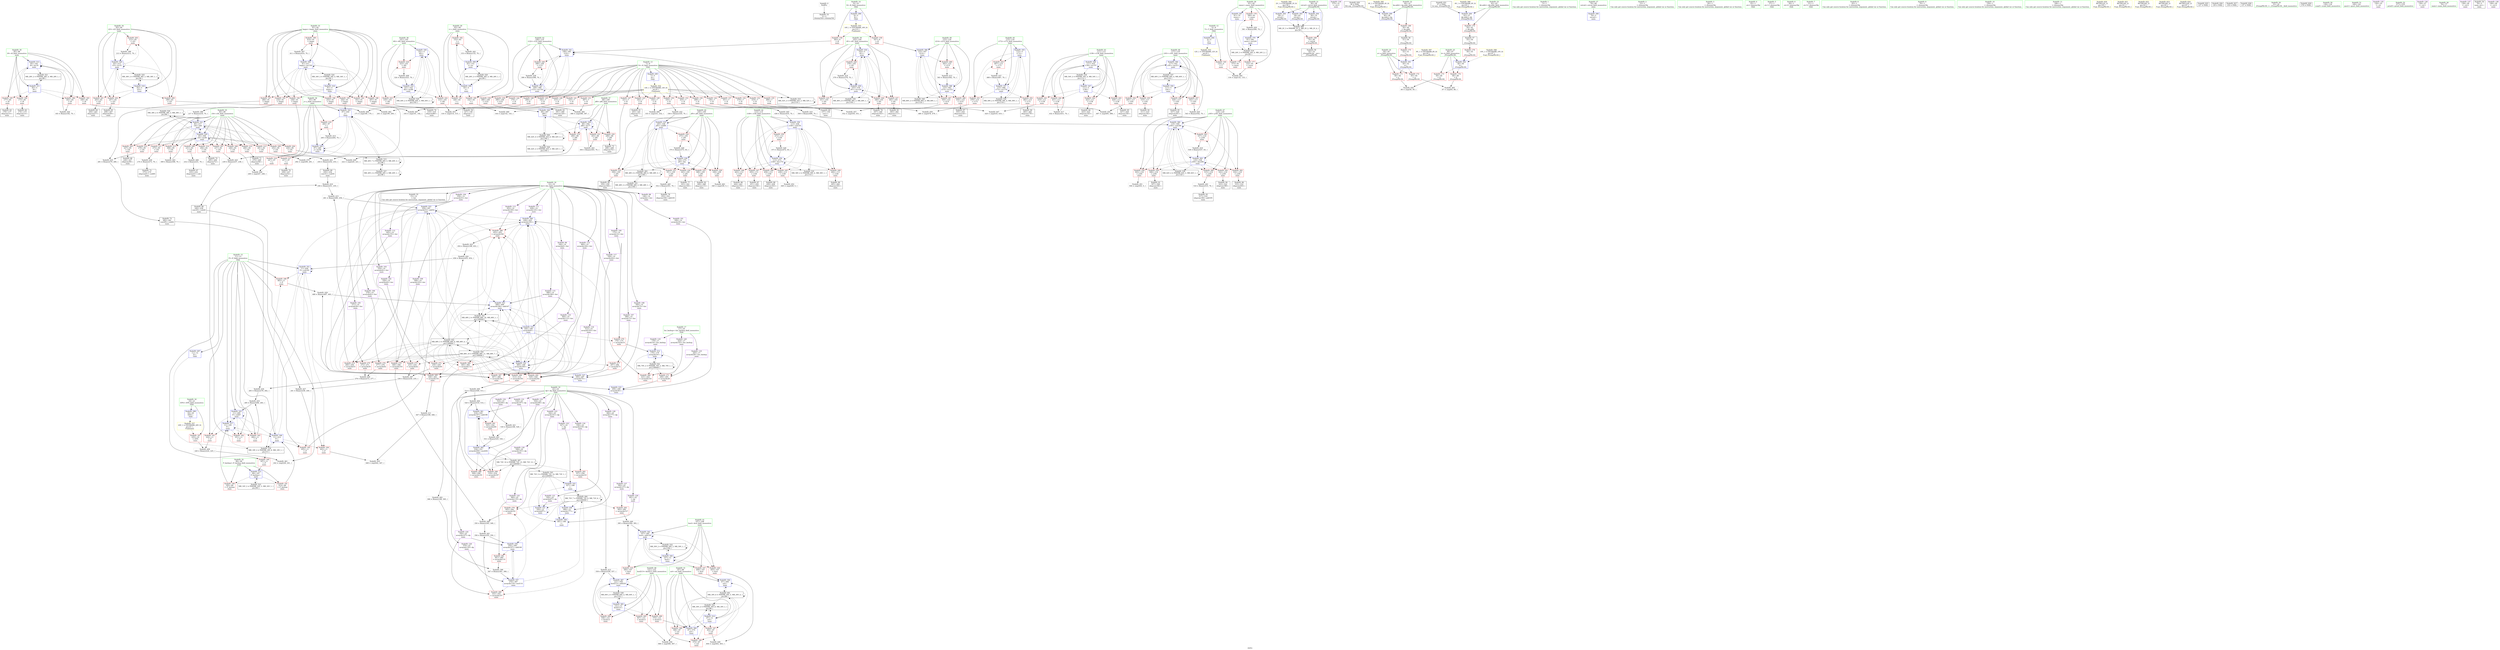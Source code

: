 digraph "SVFG" {
	label="SVFG";

	Node0x557a40409170 [shape=record,color=grey,label="{NodeID: 0\nNullPtr}"];
	Node0x557a40409170 -> Node0x557a40420270[style=solid];
	Node0x557a40486900 [shape=record,color=black,label="{NodeID: 526\nMR_38V_2 = PHI(MR_38V_3, MR_38V_1, )\npts\{96 \}\n}"];
	Node0x557a40486900 -> Node0x557a40455f20[style=dashed];
	Node0x557a40486900 -> Node0x557a40486900[style=dashed];
	Node0x557a40460520 [shape=record,color=grey,label="{NodeID: 443\n304 = Binary(303, 70, )\n}"];
	Node0x557a40460520 -> Node0x557a404564d0[style=solid];
	Node0x557a40457ed0 [shape=record,color=blue,label="{NodeID: 360\n119\<--500\nj185\<--sub186\nmain\n}"];
	Node0x557a40457ed0 -> Node0x557a40452b90[style=dashed];
	Node0x557a40457ed0 -> Node0x557a40452c60[style=dashed];
	Node0x557a40457ed0 -> Node0x557a40452d30[style=dashed];
	Node0x557a40457ed0 -> Node0x557a40452e00[style=dashed];
	Node0x557a40457ed0 -> Node0x557a40452ed0[style=dashed];
	Node0x557a40457ed0 -> Node0x557a40452fa0[style=dashed];
	Node0x557a40457ed0 -> Node0x557a40457ed0[style=dashed];
	Node0x557a40457ed0 -> Node0x557a40458140[style=dashed];
	Node0x557a40457ed0 -> Node0x557a4048a500[style=dashed];
	Node0x557a40453b00 [shape=record,color=red,label="{NodeID: 277\n297\<--296\n\<--arrayidx73\nmain\n}"];
	Node0x557a40453b00 -> Node0x557a40456400[style=solid];
	Node0x557a40447940 [shape=record,color=red,label="{NodeID: 194\n238\<--91\n\<--begin\nmain\n}"];
	Node0x557a40447940 -> Node0x557a4045ea20[style=solid];
	Node0x557a4041f9e0 [shape=record,color=purple,label="{NodeID: 111\n428\<--14\narrayidx145\<--list\nmain\n}"];
	Node0x557a4041f9e0 -> Node0x557a40457510[style=solid];
	Node0x557a4041dd70 [shape=record,color=green,label="{NodeID: 28\n81\<--82\ncases\<--cases_field_insensitive\nmain\n}"];
	Node0x557a4041dd70 -> Node0x557a4044c990[style=solid];
	Node0x557a4041dd70 -> Node0x557a4044ca60[style=solid];
	Node0x557a4041dd70 -> Node0x557a4044cb30[style=solid];
	Node0x557a4041dd70 -> Node0x557a404553c0[style=solid];
	Node0x557a4041dd70 -> Node0x557a404586f0[style=solid];
	Node0x557a4048fb20 [shape=record,color=yellow,style=double,label="{NodeID: 554\n14V_1 = ENCHI(MR_14V_0)\npts\{8 \}\nFun[main]}"];
	Node0x557a4048fb20 -> Node0x557a4044ac50[style=dashed];
	Node0x557a4048fb20 -> Node0x557a4044ad20[style=dashed];
	Node0x557a4048fb20 -> Node0x557a4044adf0[style=dashed];
	Node0x557a4048fb20 -> Node0x557a4044aec0[style=dashed];
	Node0x557a4048fb20 -> Node0x557a4044af90[style=dashed];
	Node0x557a4048fb20 -> Node0x557a4044b060[style=dashed];
	Node0x557a4048fb20 -> Node0x557a4044b130[style=dashed];
	Node0x557a4048fb20 -> Node0x557a4044b200[style=dashed];
	Node0x557a4048fb20 -> Node0x557a4044b2d0[style=dashed];
	Node0x557a4048fb20 -> Node0x557a4044b3a0[style=dashed];
	Node0x557a4048fb20 -> Node0x557a4044b470[style=dashed];
	Node0x557a4048fb20 -> Node0x557a4044b540[style=dashed];
	Node0x557a4048fb20 -> Node0x557a4044b610[style=dashed];
	Node0x557a4048fb20 -> Node0x557a4044b6e0[style=dashed];
	Node0x557a4048fb20 -> Node0x557a4044b7b0[style=dashed];
	Node0x557a4048fb20 -> Node0x557a4044b880[style=dashed];
	Node0x557a4048fb20 -> Node0x557a4044b950[style=dashed];
	Node0x557a40455220 [shape=record,color=blue,label="{NodeID: 305\n38\<--5\nretval\<--\n_Z3cmpPKvS0_\n}"];
	Node0x557a40455220 -> Node0x557a4047a7f0[style=dashed];
	Node0x557a40449000 [shape=record,color=red,label="{NodeID: 222\n314\<--101\n\<--i82\nmain\n}"];
	Node0x557a40449000 -> Node0x557a40461420[style=solid];
	Node0x557a4044aab0 [shape=record,color=purple,label="{NodeID: 139\n575\<--31\n\<--.str.3\nmain\n}"];
	Node0x557a40420540 [shape=record,color=black,label="{NodeID: 56\n51\<--50\n\<--\n_Z3cmpPKvS0_\n}"];
	Node0x557a40420540 -> Node0x557a4044c7f0[style=solid];
	Node0x557a4045dca0 [shape=record,color=grey,label="{NodeID: 416\n256 = Binary(251, 255, )\n}"];
	Node0x557a4045dca0 -> Node0x557a4045db20[style=solid];
	Node0x557a404568e0 [shape=record,color=blue,label="{NodeID: 333\n327\<--166\n\<--\nmain\n}"];
	Node0x557a404568e0 -> Node0x557a4047c0f0[style=dashed];
	Node0x557a40452510 [shape=record,color=red,label="{NodeID: 250\n472\<--113\n\<--i149\nmain\n}"];
	Node0x557a40452510 -> Node0x557a4045eea0[style=solid];
	Node0x557a4044c170 [shape=record,color=red,label="{NodeID: 167\n225\<--19\n\<--EPS\nmain\n}"];
	Node0x557a4044c170 -> Node0x557a4045d220[style=solid];
	Node0x557a40446de0 [shape=record,color=black,label="{NodeID: 84\n423\<--422\nidxprom142\<--\nmain\n}"];
	Node0x557a40409370 [shape=record,color=green,label="{NodeID: 1\n5\<--1\n\<--dummyObj\nCan only get source location for instruction, argument, global var or function.}"];
	Node0x557a40486e00 [shape=record,color=black,label="{NodeID: 527\nMR_40V_2 = PHI(MR_40V_3, MR_40V_1, )\npts\{98 \}\n}"];
	Node0x557a40486e00 -> Node0x557a40455ff0[style=dashed];
	Node0x557a40486e00 -> Node0x557a40483200[style=dashed];
	Node0x557a40486e00 -> Node0x557a40486e00[style=dashed];
	Node0x557a404606a0 [shape=record,color=grey,label="{NodeID: 444\n183 = Binary(182, 70, )\n}"];
	Node0x557a404606a0 -> Node0x557a404558a0[style=solid];
	Node0x557a40457fa0 [shape=record,color=blue,label="{NodeID: 361\n518\<--520\narrayidx197\<--add198\nmain\n}"];
	Node0x557a40457fa0 -> Node0x557a40454660[style=dashed];
	Node0x557a40457fa0 -> Node0x557a40458070[style=dashed];
	Node0x557a40453bd0 [shape=record,color=red,label="{NodeID: 278\n345\<--344\n\<--arrayidx101\nmain\n}"];
	Node0x557a40453bd0 -> Node0x557a404609a0[style=solid];
	Node0x557a40447a10 [shape=record,color=red,label="{NodeID: 195\n244\<--91\n\<--begin\nmain\n}"];
	Node0x557a40447a10 -> Node0x557a40455ff0[style=solid];
	Node0x557a4041fab0 [shape=record,color=purple,label="{NodeID: 112\n445\<--14\narrayidx155\<--list\nmain\n}"];
	Node0x557a4041fab0 -> Node0x557a40454180[style=solid];
	Node0x557a4041de40 [shape=record,color=green,label="{NodeID: 29\n83\<--84\ni\<--i_field_insensitive\nmain\n}"];
	Node0x557a4041de40 -> Node0x557a4044cc00[style=solid];
	Node0x557a4041de40 -> Node0x557a4044ccd0[style=solid];
	Node0x557a4041de40 -> Node0x557a4044cda0[style=solid];
	Node0x557a4041de40 -> Node0x557a40455490[style=solid];
	Node0x557a4041de40 -> Node0x557a40455560[style=solid];
	Node0x557a4048fc00 [shape=record,color=yellow,style=double,label="{NodeID: 555\n16V_1 = ENCHI(MR_16V_0)\npts\{10 \}\nFun[main]}"];
	Node0x557a4048fc00 -> Node0x557a4044ba20[style=dashed];
	Node0x557a4048fc00 -> Node0x557a4044baf0[style=dashed];
	Node0x557a404552f0 [shape=record,color=blue,label="{NodeID: 306\n79\<--5\nretval\<--\nmain\n}"];
	Node0x557a404490d0 [shape=record,color=red,label="{NodeID: 223\n318\<--101\n\<--i82\nmain\n}"];
	Node0x557a404490d0 -> Node0x557a40446760[style=solid];
	Node0x557a4044ab80 [shape=record,color=red,label="{NodeID: 140\n133\<--4\n\<--T\nmain\n}"];
	Node0x557a4044ab80 -> Node0x557a404624a0[style=solid];
	Node0x557a40420610 [shape=record,color=black,label="{NodeID: 57\n55\<--54\n\<--\n_Z3cmpPKvS0_\n}"];
	Node0x557a40420610 -> Node0x557a4044c8c0[style=solid];
	Node0x557a4045de20 [shape=record,color=grey,label="{NodeID: 417\n432 = Binary(431, 70, )\n}"];
	Node0x557a4045de20 -> Node0x557a404575e0[style=solid];
	Node0x557a404569b0 [shape=record,color=blue,label="{NodeID: 334\n103\<--5\ni91\<--\nmain\n}"];
	Node0x557a404569b0 -> Node0x557a40449270[style=dashed];
	Node0x557a404569b0 -> Node0x557a40449340[style=dashed];
	Node0x557a404569b0 -> Node0x557a40449410[style=dashed];
	Node0x557a404569b0 -> Node0x557a404494e0[style=dashed];
	Node0x557a404569b0 -> Node0x557a404569b0[style=dashed];
	Node0x557a404569b0 -> Node0x557a40456dc0[style=dashed];
	Node0x557a404569b0 -> Node0x557a40487d00[style=dashed];
	Node0x557a404525e0 [shape=record,color=red,label="{NodeID: 251\n478\<--115\n\<--i172\nmain\n}"];
	Node0x557a404525e0 -> Node0x557a40461d20[style=solid];
	Node0x557a4044c240 [shape=record,color=red,label="{NodeID: 168\n74\<--38\n\<--retval\n_Z3cmpPKvS0_\n}"];
	Node0x557a4044c240 -> Node0x557a404206e0[style=solid];
	Node0x557a40446eb0 [shape=record,color=black,label="{NodeID: 85\n427\<--426\nidxprom144\<--\nmain\n}"];
	Node0x557a4041b540 [shape=record,color=green,label="{NodeID: 2\n12\<--1\n\<--dummyObj\nCan only get source location for instruction, argument, global var or function.}"];
	Node0x557a40487300 [shape=record,color=black,label="{NodeID: 528\nMR_42V_2 = PHI(MR_42V_3, MR_42V_1, )\npts\{100 \}\n}"];
	Node0x557a40487300 -> Node0x557a40481400[style=dashed];
	Node0x557a40487300 -> Node0x557a40487300[style=dashed];
	Node0x557a40460820 [shape=record,color=grey,label="{NodeID: 445\n352 = Binary(351, 70, )\n}"];
	Node0x557a40460820 -> Node0x557a404469d0[style=solid];
	Node0x557a40458070 [shape=record,color=blue,label="{NodeID: 362\n534\<--531\narrayidx206\<--mul204\nmain\n}"];
	Node0x557a40458070 -> Node0x557a404543f0[style=dashed];
	Node0x557a40458070 -> Node0x557a40454590[style=dashed];
	Node0x557a40458070 -> Node0x557a40457fa0[style=dashed];
	Node0x557a40458070 -> Node0x557a40474fe0[style=dashed];
	Node0x557a40453ca0 [shape=record,color=red,label="{NodeID: 279\n349\<--348\n\<--arrayidx103\nmain\n}"];
	Node0x557a40453ca0 -> Node0x557a404609a0[style=solid];
	Node0x557a40447ae0 [shape=record,color=red,label="{NodeID: 196\n253\<--91\n\<--begin\nmain\n}"];
	Node0x557a40447ae0 -> Node0x557a4045f320[style=solid];
	Node0x557a4041fb80 [shape=record,color=purple,label="{NodeID: 113\n452\<--14\narrayidx160\<--list\nmain\n}"];
	Node0x557a4041fb80 -> Node0x557a40454250[style=solid];
	Node0x557a4041df10 [shape=record,color=green,label="{NodeID: 30\n85\<--86\ni9\<--i9_field_insensitive\nmain\n}"];
	Node0x557a4041df10 -> Node0x557a4044ce70[style=solid];
	Node0x557a4041df10 -> Node0x557a4044cf40[style=solid];
	Node0x557a4041df10 -> Node0x557a4044d010[style=solid];
	Node0x557a4041df10 -> Node0x557a4044d0e0[style=solid];
	Node0x557a4041df10 -> Node0x557a40455700[style=solid];
	Node0x557a4041df10 -> Node0x557a404558a0[style=solid];
	Node0x557a404553c0 [shape=record,color=blue,label="{NodeID: 307\n81\<--70\ncases\<--\nmain\n}"];
	Node0x557a404553c0 -> Node0x557a40484600[style=dashed];
	Node0x557a404491a0 [shape=record,color=red,label="{NodeID: 224\n323\<--101\n\<--i82\nmain\n}"];
	Node0x557a404491a0 -> Node0x557a4044f450[style=solid];
	Node0x557a4044ac50 [shape=record,color=red,label="{NodeID: 141\n143\<--7\n\<--N\nmain\n}"];
	Node0x557a4044ac50 -> Node0x557a40462c20[style=solid];
	Node0x557a404206e0 [shape=record,color=black,label="{NodeID: 58\n35\<--74\n_Z3cmpPKvS0__ret\<--\n_Z3cmpPKvS0_\n}"];
	Node0x557a40491560 [shape=record,color=yellow,style=double,label="{NodeID: 584\n2V_1 = ENCHI(MR_2V_0)\npts\{39 \}\nFun[_Z3cmpPKvS0_]}"];
	Node0x557a40491560 -> Node0x557a40455080[style=dashed];
	Node0x557a40491560 -> Node0x557a40455150[style=dashed];
	Node0x557a40491560 -> Node0x557a40455220[style=dashed];
	Node0x557a4045dfa0 [shape=record,color=grey,label="{NodeID: 418\n379 = Binary(378, 70, )\n}"];
	Node0x557a4045dfa0 -> Node0x557a40456dc0[style=solid];
	Node0x557a40456a80 [shape=record,color=blue,label="{NodeID: 335\n105\<--336\nj95\<--sub96\nmain\n}"];
	Node0x557a40456a80 -> Node0x557a404495b0[style=dashed];
	Node0x557a40456a80 -> Node0x557a40449680[style=dashed];
	Node0x557a40456a80 -> Node0x557a404515e0[style=dashed];
	Node0x557a40456a80 -> Node0x557a40451670[style=dashed];
	Node0x557a40456a80 -> Node0x557a40451740[style=dashed];
	Node0x557a40456a80 -> Node0x557a40451810[style=dashed];
	Node0x557a40456a80 -> Node0x557a40456cf0[style=dashed];
	Node0x557a40456a80 -> Node0x557a4047bbf0[style=dashed];
	Node0x557a404526b0 [shape=record,color=red,label="{NodeID: 252\n482\<--115\n\<--i172\nmain\n}"];
	Node0x557a404526b0 -> Node0x557a404472c0[style=solid];
	Node0x557a4044c310 [shape=record,color=red,label="{NodeID: 169\n50\<--40\n\<--ka.addr\n_Z3cmpPKvS0_\n}"];
	Node0x557a4044c310 -> Node0x557a40420540[style=solid];
	Node0x557a40446f80 [shape=record,color=black,label="{NodeID: 86\n444\<--443\nidxprom154\<--\nmain\n}"];
	Node0x557a40445f70 [shape=record,color=green,label="{NodeID: 3\n20\<--1\n\<--dummyObj\nCan only get source location for instruction, argument, global var or function.}"];
	Node0x557a40487800 [shape=record,color=black,label="{NodeID: 529\nMR_44V_2 = PHI(MR_44V_3, MR_44V_1, )\npts\{102 \}\n}"];
	Node0x557a40487800 -> Node0x557a40456670[style=dashed];
	Node0x557a40487800 -> Node0x557a40487800[style=dashed];
	Node0x557a404609a0 [shape=record,color=grey,label="{NodeID: 446\n350 = Binary(345, 349, )\n}"];
	Node0x557a404609a0 -> Node0x557a40460220[style=solid];
	Node0x557a40458140 [shape=record,color=blue,label="{NodeID: 363\n119\<--538\nj185\<--dec208\nmain\n}"];
	Node0x557a40458140 -> Node0x557a40452b90[style=dashed];
	Node0x557a40458140 -> Node0x557a40452c60[style=dashed];
	Node0x557a40458140 -> Node0x557a40452d30[style=dashed];
	Node0x557a40458140 -> Node0x557a40452e00[style=dashed];
	Node0x557a40458140 -> Node0x557a40452ed0[style=dashed];
	Node0x557a40458140 -> Node0x557a40452fa0[style=dashed];
	Node0x557a40458140 -> Node0x557a40457ed0[style=dashed];
	Node0x557a40458140 -> Node0x557a40458140[style=dashed];
	Node0x557a40458140 -> Node0x557a4048a500[style=dashed];
	Node0x557a40453d70 [shape=record,color=red,label="{NodeID: 280\n355\<--354\n\<--arrayidx107\nmain\n}"];
	Node0x557a40453d70 -> Node0x557a40460220[style=solid];
	Node0x557a40447bb0 [shape=record,color=red,label="{NodeID: 197\n280\<--91\n\<--begin\nmain\n}"];
	Node0x557a40447bb0 -> Node0x557a4045f920[style=solid];
	Node0x557a4041fc50 [shape=record,color=purple,label="{NodeID: 114\n460\<--14\narrayidx164\<--list\nmain\n}"];
	Node0x557a4041fc50 -> Node0x557a40457850[style=solid];
	Node0x557a4041dfe0 [shape=record,color=green,label="{NodeID: 31\n87\<--88\nsol\<--sol_field_insensitive\nmain\n}"];
	Node0x557a4041dfe0 -> Node0x557a4044d1b0[style=solid];
	Node0x557a4041dfe0 -> Node0x557a4044d280[style=solid];
	Node0x557a4041dfe0 -> Node0x557a4044d350[style=solid];
	Node0x557a4041dfe0 -> Node0x557a40455970[style=solid];
	Node0x557a4041dfe0 -> Node0x557a404571d0[style=solid];
	Node0x557a4041dfe0 -> Node0x557a40458620[style=solid];
	Node0x557a4048fdc0 [shape=record,color=yellow,style=double,label="{NodeID: 557\n20V_1 = ENCHI(MR_20V_0)\npts\{21 \}\nFun[main]}"];
	Node0x557a4048fdc0 -> Node0x557a4044c170[style=dashed];
	Node0x557a40455490 [shape=record,color=blue,label="{NodeID: 308\n83\<--5\ni\<--\nmain\n}"];
	Node0x557a40455490 -> Node0x557a4044cc00[style=dashed];
	Node0x557a40455490 -> Node0x557a4044ccd0[style=dashed];
	Node0x557a40455490 -> Node0x557a4044cda0[style=dashed];
	Node0x557a40455490 -> Node0x557a40455560[style=dashed];
	Node0x557a40455490 -> Node0x557a40484b00[style=dashed];
	Node0x557a40449270 [shape=record,color=red,label="{NodeID: 225\n331\<--103\n\<--i91\nmain\n}"];
	Node0x557a40449270 -> Node0x557a404627a0[style=solid];
	Node0x557a4044ad20 [shape=record,color=red,label="{NodeID: 142\n156\<--7\n\<--N\nmain\n}"];
	Node0x557a4044ad20 -> Node0x557a40420880[style=solid];
	Node0x557a404207b0 [shape=record,color=black,label="{NodeID: 59\n147\<--146\nidxprom\<--\nmain\n}"];
	Node0x557a40491670 [shape=record,color=yellow,style=double,label="{NodeID: 585\n4V_1 = ENCHI(MR_4V_0)\npts\{41 \}\nFun[_Z3cmpPKvS0_]}"];
	Node0x557a40491670 -> Node0x557a40454d40[style=dashed];
	Node0x557a4045e120 [shape=record,color=grey,label="{NodeID: 419\n538 = Binary(537, 63, )\n}"];
	Node0x557a4045e120 -> Node0x557a40458140[style=solid];
	Node0x557a40456b50 [shape=record,color=blue,label="{NodeID: 336\n354\<--356\narrayidx107\<--add108\nmain\n}"];
	Node0x557a40456b50 -> Node0x557a40453e40[style=dashed];
	Node0x557a40456b50 -> Node0x557a40456c20[style=dashed];
	Node0x557a40452780 [shape=record,color=red,label="{NodeID: 253\n487\<--115\n\<--i172\nmain\n}"];
	Node0x557a40452780 -> Node0x557a4045fc20[style=solid];
	Node0x557a4044c3e0 [shape=record,color=red,label="{NodeID: 170\n54\<--42\n\<--kb.addr\n_Z3cmpPKvS0_\n}"];
	Node0x557a4044c3e0 -> Node0x557a40420610[style=solid];
	Node0x557a40447050 [shape=record,color=black,label="{NodeID: 87\n451\<--450\nidxprom159\<--\nmain\n}"];
	Node0x557a40407cd0 [shape=record,color=green,label="{NodeID: 4\n25\<--1\n.str\<--dummyObj\nGlob }"];
	Node0x557a40487d00 [shape=record,color=black,label="{NodeID: 530\nMR_46V_2 = PHI(MR_46V_3, MR_46V_1, )\npts\{104 \}\n}"];
	Node0x557a40487d00 -> Node0x557a404569b0[style=dashed];
	Node0x557a40487d00 -> Node0x557a40487d00[style=dashed];
	Node0x557a40460b20 [shape=record,color=grey,label="{NodeID: 447\n420 = cmp(418, 419, )\n}"];
	Node0x557a40458210 [shape=record,color=blue,label="{NodeID: 364\n117\<--543\ni181\<--inc211\nmain\n}"];
	Node0x557a40458210 -> Node0x557a40452850[style=dashed];
	Node0x557a40458210 -> Node0x557a40452920[style=dashed];
	Node0x557a40458210 -> Node0x557a404529f0[style=dashed];
	Node0x557a40458210 -> Node0x557a40452ac0[style=dashed];
	Node0x557a40458210 -> Node0x557a40458210[style=dashed];
	Node0x557a40458210 -> Node0x557a4048a000[style=dashed];
	Node0x557a40453e40 [shape=record,color=red,label="{NodeID: 281\n361\<--360\n\<--arrayidx110\nmain\n}"];
	Node0x557a40453e40 -> Node0x557a4044e550[style=solid];
	Node0x557a40447c80 [shape=record,color=red,label="{NodeID: 198\n287\<--91\n\<--begin\nmain\n}"];
	Node0x557a40447c80 -> Node0x557a40456330[style=solid];
	Node0x557a4041fd20 [shape=record,color=purple,label="{NodeID: 115\n466\<--14\narrayidx166\<--list\nmain\n}"];
	Node0x557a4041fd20 -> Node0x557a40454320[style=solid];
	Node0x557a4041fd20 -> Node0x557a40457920[style=solid];
	Node0x557a4041e0b0 [shape=record,color=green,label="{NodeID: 32\n89\<--90\nP_backup\<--P_backup_field_insensitive\nmain\n}"];
	Node0x557a4041e0b0 -> Node0x557a4044d420[style=solid];
	Node0x557a4041e0b0 -> Node0x557a4044d4f0[style=solid];
	Node0x557a4041e0b0 -> Node0x557a40455a40[style=solid];
	Node0x557a40455560 [shape=record,color=blue,label="{NodeID: 309\n83\<--153\ni\<--inc\nmain\n}"];
	Node0x557a40455560 -> Node0x557a4044cc00[style=dashed];
	Node0x557a40455560 -> Node0x557a4044ccd0[style=dashed];
	Node0x557a40455560 -> Node0x557a4044cda0[style=dashed];
	Node0x557a40455560 -> Node0x557a40455560[style=dashed];
	Node0x557a40455560 -> Node0x557a40484b00[style=dashed];
	Node0x557a40449340 [shape=record,color=red,label="{NodeID: 226\n346\<--103\n\<--i91\nmain\n}"];
	Node0x557a40449340 -> Node0x557a40446900[style=solid];
	Node0x557a4044adf0 [shape=record,color=red,label="{NodeID: 143\n162\<--7\n\<--N\nmain\n}"];
	Node0x557a4044adf0 -> Node0x557a40420950[style=solid];
	Node0x557a40420880 [shape=record,color=black,label="{NodeID: 60\n157\<--156\nconv\<--\nmain\n}"];
	Node0x557a40491750 [shape=record,color=yellow,style=double,label="{NodeID: 586\n6V_1 = ENCHI(MR_6V_0)\npts\{43 \}\nFun[_Z3cmpPKvS0_]}"];
	Node0x557a40491750 -> Node0x557a40454e10[style=dashed];
	Node0x557a4045e2a0 [shape=record,color=grey,label="{NodeID: 420\n543 = Binary(542, 70, )\n}"];
	Node0x557a4045e2a0 -> Node0x557a40458210[style=solid];
	Node0x557a40456c20 [shape=record,color=blue,label="{NodeID: 337\n370\<--367\narrayidx116\<--mul114\nmain\n}"];
	Node0x557a40456c20 -> Node0x557a40453bd0[style=dashed];
	Node0x557a40456c20 -> Node0x557a40453d70[style=dashed];
	Node0x557a40456c20 -> Node0x557a40456b50[style=dashed];
	Node0x557a40456c20 -> Node0x557a4047c0f0[style=dashed];
	Node0x557a40452850 [shape=record,color=red,label="{NodeID: 254\n495\<--117\n\<--i181\nmain\n}"];
	Node0x557a40452850 -> Node0x557a404615a0[style=solid];
	Node0x557a4044c4b0 [shape=record,color=red,label="{NodeID: 171\n58\<--44\n\<--a\n_Z3cmpPKvS0_\n}"];
	Node0x557a4044c4b0 -> Node0x557a40460fa0[style=solid];
	Node0x557a40447120 [shape=record,color=black,label="{NodeID: 88\n459\<--458\nidxprom163\<--\nmain\n}"];
	Node0x557a40407d60 [shape=record,color=green,label="{NodeID: 5\n27\<--1\n.str.1\<--dummyObj\nGlob }"];
	Node0x557a40488200 [shape=record,color=black,label="{NodeID: 531\nMR_48V_2 = PHI(MR_48V_3, MR_48V_1, )\npts\{106 \}\n}"];
	Node0x557a40488200 -> Node0x557a4047bbf0[style=dashed];
	Node0x557a40488200 -> Node0x557a40488200[style=dashed];
	Node0x557a40460ca0 [shape=record,color=grey,label="{NodeID: 448\n404 = cmp(402, 403, )\n}"];
	Node0x557a404582e0 [shape=record,color=blue,label="{NodeID: 365\n121\<--12\nksol213\<--\nmain\n}"];
	Node0x557a404582e0 -> Node0x557a40453070[style=dashed];
	Node0x557a404582e0 -> Node0x557a40453140[style=dashed];
	Node0x557a404582e0 -> Node0x557a40453210[style=dashed];
	Node0x557a404582e0 -> Node0x557a40458480[style=dashed];
	Node0x557a404582e0 -> Node0x557a4048aa00[style=dashed];
	Node0x557a40453f10 [shape=record,color=red,label="{NodeID: 282\n365\<--364\n\<--arrayidx112\nmain\n}"];
	Node0x557a40453f10 -> Node0x557a4044eb50[style=solid];
	Node0x557a40447d50 [shape=record,color=red,label="{NodeID: 199\n410\<--91\n\<--begin\nmain\n}"];
	Node0x557a40447d50 -> Node0x557a4044f2d0[style=solid];
	Node0x557a40449800 [shape=record,color=purple,label="{NodeID: 116\n512\<--14\narrayidx193\<--list\nmain\n}"];
	Node0x557a40449800 -> Node0x557a404544c0[style=solid];
	Node0x557a4041e180 [shape=record,color=green,label="{NodeID: 33\n91\<--92\nbegin\<--begin_field_insensitive\nmain\n}"];
	Node0x557a4041e180 -> Node0x557a404477a0[style=solid];
	Node0x557a4041e180 -> Node0x557a40447870[style=solid];
	Node0x557a4041e180 -> Node0x557a40447940[style=solid];
	Node0x557a4041e180 -> Node0x557a40447a10[style=solid];
	Node0x557a4041e180 -> Node0x557a40447ae0[style=solid];
	Node0x557a4041e180 -> Node0x557a40447bb0[style=solid];
	Node0x557a4041e180 -> Node0x557a40447c80[style=solid];
	Node0x557a4041e180 -> Node0x557a40447d50[style=solid];
	Node0x557a4041e180 -> Node0x557a40455b10[style=solid];
	Node0x557a4041e180 -> Node0x557a404572a0[style=solid];
	Node0x557a40455630 [shape=record,color=blue,label="{NodeID: 310\n164\<--166\narrayidx8\<--\nmain\n}"];
	Node0x557a40455630 -> Node0x557a40453550[style=dashed];
	Node0x557a40455630 -> Node0x557a40454180[style=dashed];
	Node0x557a40455630 -> Node0x557a40454250[style=dashed];
	Node0x557a40455630 -> Node0x557a40454320[style=dashed];
	Node0x557a40455630 -> Node0x557a404544c0[style=dashed];
	Node0x557a40455630 -> Node0x557a40454730[style=dashed];
	Node0x557a40455630 -> Node0x557a40457510[style=dashed];
	Node0x557a40455630 -> Node0x557a40457850[style=dashed];
	Node0x557a40455630 -> Node0x557a40457920[style=dashed];
	Node0x557a40455630 -> Node0x557a4048b400[style=dashed];
	Node0x557a40455630 -> Node0x557a4048eb00[style=dashed];
	Node0x557a40449410 [shape=record,color=red,label="{NodeID: 227\n362\<--103\n\<--i91\nmain\n}"];
	Node0x557a40449410 -> Node0x557a40446b70[style=solid];
	Node0x557a4044aec0 [shape=record,color=red,label="{NodeID: 144\n170\<--7\n\<--N\nmain\n}"];
	Node0x557a4044aec0 -> Node0x557a40462aa0[style=solid];
	Node0x557a40420950 [shape=record,color=black,label="{NodeID: 61\n163\<--162\nidxprom7\<--\nmain\n}"];
	Node0x557a40491830 [shape=record,color=yellow,style=double,label="{NodeID: 587\n8V_1 = ENCHI(MR_8V_0)\npts\{45 \}\nFun[_Z3cmpPKvS0_]}"];
	Node0x557a40491830 -> Node0x557a40454ee0[style=dashed];
	Node0x557a4045e420 [shape=record,color=grey,label="{NodeID: 421\n530 = Binary(166, 529, )\n}"];
	Node0x557a4045e420 -> Node0x557a4045e720[style=solid];
	Node0x557a40456cf0 [shape=record,color=blue,label="{NodeID: 338\n105\<--374\nj95\<--dec\nmain\n}"];
	Node0x557a40456cf0 -> Node0x557a404495b0[style=dashed];
	Node0x557a40456cf0 -> Node0x557a40449680[style=dashed];
	Node0x557a40456cf0 -> Node0x557a404515e0[style=dashed];
	Node0x557a40456cf0 -> Node0x557a40451670[style=dashed];
	Node0x557a40456cf0 -> Node0x557a40451740[style=dashed];
	Node0x557a40456cf0 -> Node0x557a40451810[style=dashed];
	Node0x557a40456cf0 -> Node0x557a40456cf0[style=dashed];
	Node0x557a40456cf0 -> Node0x557a4047bbf0[style=dashed];
	Node0x557a40452920 [shape=record,color=red,label="{NodeID: 255\n510\<--117\n\<--i181\nmain\n}"];
	Node0x557a40452920 -> Node0x557a40447460[style=solid];
	Node0x557a4044c580 [shape=record,color=red,label="{NodeID: 172\n65\<--44\n\<--a\n_Z3cmpPKvS0_\n}"];
	Node0x557a4044c580 -> Node0x557a40462620[style=solid];
	Node0x557a404471f0 [shape=record,color=black,label="{NodeID: 89\n465\<--464\nidxprom165\<--\nmain\n}"];
	Node0x557a40407df0 [shape=record,color=green,label="{NodeID: 6\n29\<--1\n.str.2\<--dummyObj\nGlob }"];
	Node0x557a40488700 [shape=record,color=black,label="{NodeID: 532\nMR_50V_2 = PHI(MR_50V_3, MR_50V_1, )\npts\{108 \}\n}"];
	Node0x557a40488700 -> Node0x557a40456e90[style=dashed];
	Node0x557a40488700 -> Node0x557a40488700[style=dashed];
	Node0x557a40460e20 [shape=record,color=grey,label="{NodeID: 449\n222 = cmp(220, 221, )\n}"];
	Node0x557a404583b0 [shape=record,color=blue,label="{NodeID: 366\n123\<--547\ni214\<--\nmain\n}"];
	Node0x557a404583b0 -> Node0x557a404532e0[style=dashed];
	Node0x557a404583b0 -> Node0x557a404533b0[style=dashed];
	Node0x557a404583b0 -> Node0x557a40453480[style=dashed];
	Node0x557a404583b0 -> Node0x557a40458550[style=dashed];
	Node0x557a404583b0 -> Node0x557a4048af00[style=dashed];
	Node0x557a40453fe0 [shape=record,color=red,label="{NodeID: 283\n393\<--392\n\<--arrayidx127\nmain\n}"];
	Node0x557a40453fe0 -> Node0x557a404600a0[style=solid];
	Node0x557a40447e20 [shape=record,color=red,label="{NodeID: 200\n199\<--93\n\<--i23\nmain\n}"];
	Node0x557a40447e20 -> Node0x557a404621a0[style=solid];
	Node0x557a404498d0 [shape=record,color=purple,label="{NodeID: 117\n528\<--14\narrayidx202\<--list\nmain\n}"];
	Node0x557a404498d0 -> Node0x557a40454730[style=solid];
	Node0x557a4041e250 [shape=record,color=green,label="{NodeID: 34\n93\<--94\ni23\<--i23_field_insensitive\nmain\n}"];
	Node0x557a4041e250 -> Node0x557a40447e20[style=solid];
	Node0x557a4041e250 -> Node0x557a40447ef0[style=solid];
	Node0x557a4041e250 -> Node0x557a40447fc0[style=solid];
	Node0x557a4041e250 -> Node0x557a40448090[style=solid];
	Node0x557a4041e250 -> Node0x557a40455cb0[style=solid];
	Node0x557a4041e250 -> Node0x557a40455e50[style=solid];
	Node0x557a40455700 [shape=record,color=blue,label="{NodeID: 311\n85\<--5\ni9\<--\nmain\n}"];
	Node0x557a40455700 -> Node0x557a4044ce70[style=dashed];
	Node0x557a40455700 -> Node0x557a4044cf40[style=dashed];
	Node0x557a40455700 -> Node0x557a4044d010[style=dashed];
	Node0x557a40455700 -> Node0x557a4044d0e0[style=dashed];
	Node0x557a40455700 -> Node0x557a404558a0[style=dashed];
	Node0x557a40455700 -> Node0x557a40485000[style=dashed];
	Node0x557a404494e0 [shape=record,color=red,label="{NodeID: 228\n378\<--103\n\<--i91\nmain\n}"];
	Node0x557a404494e0 -> Node0x557a4045dfa0[style=solid];
	Node0x557a4044af90 [shape=record,color=red,label="{NodeID: 145\n192\<--7\n\<--N\nmain\n}"];
	Node0x557a4044af90 -> Node0x557a40462920[style=solid];
	Node0x557a40420a20 [shape=record,color=black,label="{NodeID: 62\n174\<--173\nidxprom13\<--\nmain\n}"];
	Node0x557a40491910 [shape=record,color=yellow,style=double,label="{NodeID: 588\n10V_1 = ENCHI(MR_10V_0)\npts\{47 \}\nFun[_Z3cmpPKvS0_]}"];
	Node0x557a40491910 -> Node0x557a40454fb0[style=dashed];
	Node0x557a4045e5a0 [shape=record,color=grey,label="{NodeID: 422\n454 = Binary(166, 453, )\n}"];
	Node0x557a4045e5a0 -> Node0x557a4045e8a0[style=solid];
	Node0x557a40456dc0 [shape=record,color=blue,label="{NodeID: 339\n103\<--379\ni91\<--inc120\nmain\n}"];
	Node0x557a40456dc0 -> Node0x557a40449270[style=dashed];
	Node0x557a40456dc0 -> Node0x557a40449340[style=dashed];
	Node0x557a40456dc0 -> Node0x557a40449410[style=dashed];
	Node0x557a40456dc0 -> Node0x557a404494e0[style=dashed];
	Node0x557a40456dc0 -> Node0x557a404569b0[style=dashed];
	Node0x557a40456dc0 -> Node0x557a40456dc0[style=dashed];
	Node0x557a40456dc0 -> Node0x557a40487d00[style=dashed];
	Node0x557a404529f0 [shape=record,color=red,label="{NodeID: 256\n526\<--117\n\<--i181\nmain\n}"];
	Node0x557a404529f0 -> Node0x557a404476d0[style=solid];
	Node0x557a4044c650 [shape=record,color=red,label="{NodeID: 173\n59\<--46\n\<--b\n_Z3cmpPKvS0_\n}"];
	Node0x557a4044c650 -> Node0x557a40460fa0[style=solid];
	Node0x557a404472c0 [shape=record,color=black,label="{NodeID: 90\n483\<--482\nidxprom176\<--\nmain\n}"];
	Node0x557a40408f60 [shape=record,color=green,label="{NodeID: 7\n31\<--1\n.str.3\<--dummyObj\nGlob }"];
	Node0x557a40488c00 [shape=record,color=black,label="{NodeID: 533\nMR_52V_2 = PHI(MR_52V_3, MR_52V_1, )\npts\{110 \}\n}"];
	Node0x557a40488c00 -> Node0x557a40456f60[style=dashed];
	Node0x557a40488c00 -> Node0x557a40488c00[style=dashed];
	Node0x557a40460fa0 [shape=record,color=grey,label="{NodeID: 450\n60 = cmp(58, 59, )\n}"];
	Node0x557a40458480 [shape=record,color=blue,label="{NodeID: 367\n121\<--559\nksol213\<--add220\nmain\n}"];
	Node0x557a40458480 -> Node0x557a40453070[style=dashed];
	Node0x557a40458480 -> Node0x557a40453140[style=dashed];
	Node0x557a40458480 -> Node0x557a40453210[style=dashed];
	Node0x557a40458480 -> Node0x557a40458480[style=dashed];
	Node0x557a40458480 -> Node0x557a4048aa00[style=dashed];
	Node0x557a404540b0 [shape=record,color=red,label="{NodeID: 284\n425\<--424\n\<--arrayidx143\nmain\n}"];
	Node0x557a404540b0 -> Node0x557a40457510[style=solid];
	Node0x557a40447ef0 [shape=record,color=red,label="{NodeID: 201\n203\<--93\n\<--i23\nmain\n}"];
	Node0x557a40447ef0 -> Node0x557a40420bc0[style=solid];
	Node0x557a404499a0 [shape=record,color=purple,label="{NodeID: 118\n179\<--17\narrayidx16\<--list_backup\nmain\n}"];
	Node0x557a404499a0 -> Node0x557a404557d0[style=solid];
	Node0x557a4041e320 [shape=record,color=green,label="{NodeID: 35\n95\<--96\ni34\<--i34_field_insensitive\nmain\n}"];
	Node0x557a4041e320 -> Node0x557a40448160[style=solid];
	Node0x557a4041e320 -> Node0x557a40448230[style=solid];
	Node0x557a4041e320 -> Node0x557a40448300[style=solid];
	Node0x557a4041e320 -> Node0x557a404483d0[style=solid];
	Node0x557a4041e320 -> Node0x557a404484a0[style=solid];
	Node0x557a4041e320 -> Node0x557a40448570[style=solid];
	Node0x557a4041e320 -> Node0x557a40448640[style=solid];
	Node0x557a4041e320 -> Node0x557a40448710[style=solid];
	Node0x557a4041e320 -> Node0x557a404487e0[style=solid];
	Node0x557a4041e320 -> Node0x557a404488b0[style=solid];
	Node0x557a4041e320 -> Node0x557a40448980[style=solid];
	Node0x557a4041e320 -> Node0x557a40448a50[style=solid];
	Node0x557a4041e320 -> Node0x557a40455f20[style=solid];
	Node0x557a4041e320 -> Node0x557a404565a0[style=solid];
	Node0x557a404557d0 [shape=record,color=blue,label="{NodeID: 312\n179\<--176\narrayidx16\<--\nmain\n}"];
	Node0x557a404557d0 -> Node0x557a40453620[style=dashed];
	Node0x557a404557d0 -> Node0x557a404540b0[style=dashed];
	Node0x557a404557d0 -> Node0x557a404557d0[style=dashed];
	Node0x557a404557d0 -> Node0x557a4048b900[style=dashed];
	Node0x557a404495b0 [shape=record,color=red,label="{NodeID: 229\n339\<--105\n\<--j95\nmain\n}"];
	Node0x557a404495b0 -> Node0x557a40462320[style=solid];
	Node0x557a4044b060 [shape=record,color=red,label="{NodeID: 146\n200\<--7\n\<--N\nmain\n}"];
	Node0x557a4044b060 -> Node0x557a404621a0[style=solid];
	Node0x557a40420af0 [shape=record,color=black,label="{NodeID: 63\n178\<--177\nidxprom15\<--\nmain\n}"];
	Node0x557a4045e720 [shape=record,color=grey,label="{NodeID: 423\n531 = Binary(525, 530, )\n}"];
	Node0x557a4045e720 -> Node0x557a40458070[style=solid];
	Node0x557a40456e90 [shape=record,color=blue,label="{NodeID: 340\n107\<--12\nksol\<--\nmain\n}"];
	Node0x557a40456e90 -> Node0x557a404518e0[style=dashed];
	Node0x557a40456e90 -> Node0x557a404519b0[style=dashed];
	Node0x557a40456e90 -> Node0x557a40451a80[style=dashed];
	Node0x557a40456e90 -> Node0x557a40456e90[style=dashed];
	Node0x557a40456e90 -> Node0x557a40457030[style=dashed];
	Node0x557a40456e90 -> Node0x557a40488700[style=dashed];
	Node0x557a40452ac0 [shape=record,color=red,label="{NodeID: 257\n542\<--117\n\<--i181\nmain\n}"];
	Node0x557a40452ac0 -> Node0x557a4045e2a0[style=solid];
	Node0x557a4044c720 [shape=record,color=red,label="{NodeID: 174\n66\<--46\n\<--b\n_Z3cmpPKvS0_\n}"];
	Node0x557a4044c720 -> Node0x557a40462620[style=solid];
	Node0x557a40447390 [shape=record,color=black,label="{NodeID: 91\n507\<--506\nidxprom190\<--\nmain\n}"];
	Node0x557a40408ff0 [shape=record,color=green,label="{NodeID: 8\n63\<--1\n\<--dummyObj\nCan only get source location for instruction, argument, global var or function.}"];
	Node0x557a40489100 [shape=record,color=black,label="{NodeID: 534\nMR_54V_2 = PHI(MR_54V_4, MR_54V_1, )\npts\{112 \}\n}"];
	Node0x557a40489100 -> Node0x557a40457440[style=dashed];
	Node0x557a40461120 [shape=record,color=grey,label="{NodeID: 451\n504 = cmp(503, 5, )\n}"];
	Node0x557a40458550 [shape=record,color=blue,label="{NodeID: 368\n123\<--563\ni214\<--inc222\nmain\n}"];
	Node0x557a40458550 -> Node0x557a404532e0[style=dashed];
	Node0x557a40458550 -> Node0x557a404533b0[style=dashed];
	Node0x557a40458550 -> Node0x557a40453480[style=dashed];
	Node0x557a40458550 -> Node0x557a40458550[style=dashed];
	Node0x557a40458550 -> Node0x557a4048af00[style=dashed];
	Node0x557a40454180 [shape=record,color=red,label="{NodeID: 285\n446\<--445\n\<--arrayidx155\nmain\n}"];
	Node0x557a40454180 -> Node0x557a4045d520[style=solid];
	Node0x557a40447fc0 [shape=record,color=red,label="{NodeID: 202\n207\<--93\n\<--i23\nmain\n}"];
	Node0x557a40447fc0 -> Node0x557a40420c90[style=solid];
	Node0x557a40449a70 [shape=record,color=purple,label="{NodeID: 119\n205\<--17\narrayidx28\<--list_backup\nmain\n}"];
	Node0x557a40449a70 -> Node0x557a40453620[style=solid];
	Node0x557a4041e3f0 [shape=record,color=green,label="{NodeID: 36\n97\<--98\nj\<--j_field_insensitive\nmain\n}"];
	Node0x557a4041e3f0 -> Node0x557a40448b20[style=solid];
	Node0x557a4041e3f0 -> Node0x557a40448bf0[style=solid];
	Node0x557a4041e3f0 -> Node0x557a40448cc0[style=solid];
	Node0x557a4041e3f0 -> Node0x557a40455ff0[style=solid];
	Node0x557a4041e3f0 -> Node0x557a40456190[style=solid];
	Node0x557a4044e250 [shape=record,color=grey,label="{NodeID: 396\n217 = Binary(216, 70, )\n}"];
	Node0x557a4044e250 -> Node0x557a40455f20[style=solid];
	Node0x557a404558a0 [shape=record,color=blue,label="{NodeID: 313\n85\<--183\ni9\<--inc18\nmain\n}"];
	Node0x557a404558a0 -> Node0x557a4044ce70[style=dashed];
	Node0x557a404558a0 -> Node0x557a4044cf40[style=dashed];
	Node0x557a404558a0 -> Node0x557a4044d010[style=dashed];
	Node0x557a404558a0 -> Node0x557a4044d0e0[style=dashed];
	Node0x557a404558a0 -> Node0x557a404558a0[style=dashed];
	Node0x557a404558a0 -> Node0x557a40485000[style=dashed];
	Node0x557a40449680 [shape=record,color=red,label="{NodeID: 230\n342\<--105\n\<--j95\nmain\n}"];
	Node0x557a40449680 -> Node0x557a40446830[style=solid];
	Node0x557a4044b130 [shape=record,color=red,label="{NodeID: 147\n221\<--7\n\<--N\nmain\n}"];
	Node0x557a4044b130 -> Node0x557a40460e20[style=solid];
	Node0x557a40420bc0 [shape=record,color=black,label="{NodeID: 64\n204\<--203\nidxprom27\<--\nmain\n}"];
	Node0x557a4045e8a0 [shape=record,color=grey,label="{NodeID: 424\n456 = Binary(455, 454, )\n}"];
	Node0x557a4045e8a0 -> Node0x557a40457780[style=solid];
	Node0x557a40456f60 [shape=record,color=blue,label="{NodeID: 341\n109\<--383\ni122\<--\nmain\n}"];
	Node0x557a40456f60 -> Node0x557a40451b50[style=dashed];
	Node0x557a40456f60 -> Node0x557a40451c20[style=dashed];
	Node0x557a40456f60 -> Node0x557a40451cf0[style=dashed];
	Node0x557a40456f60 -> Node0x557a40456f60[style=dashed];
	Node0x557a40456f60 -> Node0x557a40457100[style=dashed];
	Node0x557a40456f60 -> Node0x557a40488c00[style=dashed];
	Node0x557a40452b90 [shape=record,color=red,label="{NodeID: 258\n503\<--119\n\<--j185\nmain\n}"];
	Node0x557a40452b90 -> Node0x557a40461120[style=solid];
	Node0x557a4044c7f0 [shape=record,color=red,label="{NodeID: 175\n52\<--51\n\<--\n_Z3cmpPKvS0_\n}"];
	Node0x557a4044c7f0 -> Node0x557a40454ee0[style=solid];
	Node0x557a40447460 [shape=record,color=black,label="{NodeID: 92\n511\<--510\nidxprom192\<--\nmain\n}"];
	Node0x557a40409080 [shape=record,color=green,label="{NodeID: 9\n70\<--1\n\<--dummyObj\nCan only get source location for instruction, argument, global var or function.}"];
	Node0x557a40489600 [shape=record,color=black,label="{NodeID: 535\nMR_56V_2 = PHI(MR_56V_4, MR_56V_1, )\npts\{114 \}\n}"];
	Node0x557a40489600 -> Node0x557a404576b0[style=dashed];
	Node0x557a404612a0 [shape=record,color=grey,label="{NodeID: 452\n440 = cmp(439, 5, )\n}"];
	Node0x557a40458620 [shape=record,color=blue,label="{NodeID: 369\n87\<--570\nsol\<--\nmain\n}"];
	Node0x557a40458620 -> Node0x557a4044d350[style=dashed];
	Node0x557a40458620 -> Node0x557a40485500[style=dashed];
	Node0x557a40454250 [shape=record,color=red,label="{NodeID: 286\n453\<--452\n\<--arrayidx160\nmain\n}"];
	Node0x557a40454250 -> Node0x557a4045e5a0[style=solid];
	Node0x557a40448090 [shape=record,color=red,label="{NodeID: 203\n212\<--93\n\<--i23\nmain\n}"];
	Node0x557a40448090 -> Node0x557a4044e6d0[style=solid];
	Node0x557a40449b40 [shape=record,color=purple,label="{NodeID: 120\n424\<--17\narrayidx143\<--list_backup\nmain\n}"];
	Node0x557a40449b40 -> Node0x557a404540b0[style=solid];
	Node0x557a4041e4c0 [shape=record,color=green,label="{NodeID: 37\n99\<--100\nj68\<--j68_field_insensitive\nmain\n}"];
	Node0x557a4041e4c0 -> Node0x557a40448d90[style=solid];
	Node0x557a4041e4c0 -> Node0x557a40448e60[style=solid];
	Node0x557a4041e4c0 -> Node0x557a40448f30[style=solid];
	Node0x557a4041e4c0 -> Node0x557a40456330[style=solid];
	Node0x557a4041e4c0 -> Node0x557a404564d0[style=solid];
	Node0x557a4044e3d0 [shape=record,color=grey,label="{NodeID: 397\n236 = Binary(230, 235, )\n}"];
	Node0x557a4044e3d0 -> Node0x557a4045ed20[style=solid];
	Node0x557a40455970 [shape=record,color=blue,label="{NodeID: 314\n87\<--12\nsol\<--\nmain\n}"];
	Node0x557a40455970 -> Node0x557a4044d1b0[style=dashed];
	Node0x557a40455970 -> Node0x557a4044d280[style=dashed];
	Node0x557a40455970 -> Node0x557a4044d350[style=dashed];
	Node0x557a40455970 -> Node0x557a404571d0[style=dashed];
	Node0x557a40455970 -> Node0x557a40458620[style=dashed];
	Node0x557a40455970 -> Node0x557a4047b1f0[style=dashed];
	Node0x557a40455970 -> Node0x557a40485500[style=dashed];
	Node0x557a404515e0 [shape=record,color=red,label="{NodeID: 231\n351\<--105\n\<--j95\nmain\n}"];
	Node0x557a404515e0 -> Node0x557a40460820[style=solid];
	Node0x557a4044b200 [shape=record,color=red,label="{NodeID: 148\n315\<--7\n\<--N\nmain\n}"];
	Node0x557a4044b200 -> Node0x557a40461420[style=solid];
	Node0x557a40420c90 [shape=record,color=black,label="{NodeID: 65\n208\<--207\nidxprom29\<--\nmain\n}"];
	Node0x557a4045ea20 [shape=record,color=grey,label="{NodeID: 425\n239 = Binary(237, 238, )\n}"];
	Node0x557a4045ea20 -> Node0x557a40420f00[style=solid];
	Node0x557a40457030 [shape=record,color=blue,label="{NodeID: 342\n107\<--395\nksol\<--add128\nmain\n}"];
	Node0x557a40457030 -> Node0x557a404518e0[style=dashed];
	Node0x557a40457030 -> Node0x557a404519b0[style=dashed];
	Node0x557a40457030 -> Node0x557a40451a80[style=dashed];
	Node0x557a40457030 -> Node0x557a40456e90[style=dashed];
	Node0x557a40457030 -> Node0x557a40457030[style=dashed];
	Node0x557a40457030 -> Node0x557a40488700[style=dashed];
	Node0x557a40452c60 [shape=record,color=red,label="{NodeID: 259\n506\<--119\n\<--j185\nmain\n}"];
	Node0x557a40452c60 -> Node0x557a40447390[style=solid];
	Node0x557a4044c8c0 [shape=record,color=red,label="{NodeID: 176\n56\<--55\n\<--\n_Z3cmpPKvS0_\n}"];
	Node0x557a4044c8c0 -> Node0x557a40454fb0[style=solid];
	Node0x557a40447530 [shape=record,color=black,label="{NodeID: 93\n517\<--516\nidxprom196\<--add195\nmain\n}"];
	Node0x557a4041c850 [shape=record,color=green,label="{NodeID: 10\n159\<--1\n\<--dummyObj\nCan only get source location for instruction, argument, global var or function.}"];
	Node0x557a40489b00 [shape=record,color=black,label="{NodeID: 536\nMR_58V_2 = PHI(MR_58V_4, MR_58V_1, )\npts\{116 \}\n}"];
	Node0x557a40489b00 -> Node0x557a40457ac0[style=dashed];
	Node0x557a40461420 [shape=record,color=grey,label="{NodeID: 453\n316 = cmp(314, 315, )\n}"];
	Node0x557a404586f0 [shape=record,color=blue,label="{NodeID: 370\n81\<--581\ncases\<--inc229\nmain\n}"];
	Node0x557a404586f0 -> Node0x557a40484600[style=dashed];
	Node0x557a40454320 [shape=record,color=red,label="{NodeID: 287\n467\<--466\n\<--arrayidx166\nmain\n}"];
	Node0x557a40454320 -> Node0x557a4045f020[style=solid];
	Node0x557a40448160 [shape=record,color=red,label="{NodeID: 204\n220\<--95\n\<--i34\nmain\n}"];
	Node0x557a40448160 -> Node0x557a40460e20[style=solid];
	Node0x557a40449c10 [shape=record,color=purple,label="{NodeID: 121\n320\<--22\narrayidx87\<--dp\nmain\n}"];
	Node0x557a40449c10 -> Node0x557a40456740[style=solid];
	Node0x557a4041e590 [shape=record,color=green,label="{NodeID: 38\n101\<--102\ni82\<--i82_field_insensitive\nmain\n}"];
	Node0x557a4041e590 -> Node0x557a40449000[style=solid];
	Node0x557a4041e590 -> Node0x557a404490d0[style=solid];
	Node0x557a4041e590 -> Node0x557a404491a0[style=solid];
	Node0x557a4041e590 -> Node0x557a40456670[style=solid];
	Node0x557a4041e590 -> Node0x557a40456810[style=solid];
	Node0x557a4044e550 [shape=record,color=grey,label="{NodeID: 398\n367 = Binary(361, 366, )\n}"];
	Node0x557a4044e550 -> Node0x557a40456c20[style=solid];
	Node0x557a40455a40 [shape=record,color=blue,label="{NodeID: 315\n89\<--187\nP_backup\<--\nmain\n}"];
	Node0x557a40455a40 -> Node0x557a4044d420[style=dashed];
	Node0x557a40455a40 -> Node0x557a4044d4f0[style=dashed];
	Node0x557a40455a40 -> Node0x557a40485a00[style=dashed];
	Node0x557a40451670 [shape=record,color=red,label="{NodeID: 232\n358\<--105\n\<--j95\nmain\n}"];
	Node0x557a40451670 -> Node0x557a40446aa0[style=solid];
	Node0x557a4044b2d0 [shape=record,color=red,label="{NodeID: 149\n332\<--7\n\<--N\nmain\n}"];
	Node0x557a4044b2d0 -> Node0x557a404627a0[style=solid];
	Node0x557a40420d60 [shape=record,color=black,label="{NodeID: 66\n228\<--227\nidxprom39\<--\nmain\n}"];
	Node0x557a40481400 [shape=record,color=black,label="{NodeID: 509\nMR_42V_4 = PHI(MR_42V_6, MR_42V_3, )\npts\{100 \}\n}"];
	Node0x557a40481400 -> Node0x557a40456330[style=dashed];
	Node0x557a40481400 -> Node0x557a40481400[style=dashed];
	Node0x557a40481400 -> Node0x557a40487300[style=dashed];
	Node0x557a4045eba0 [shape=record,color=grey,label="{NodeID: 426\n374 = Binary(373, 63, )\n}"];
	Node0x557a4045eba0 -> Node0x557a40456cf0[style=solid];
	Node0x557a40457100 [shape=record,color=blue,label="{NodeID: 343\n109\<--399\ni122\<--inc130\nmain\n}"];
	Node0x557a40457100 -> Node0x557a40451b50[style=dashed];
	Node0x557a40457100 -> Node0x557a40451c20[style=dashed];
	Node0x557a40457100 -> Node0x557a40451cf0[style=dashed];
	Node0x557a40457100 -> Node0x557a40456f60[style=dashed];
	Node0x557a40457100 -> Node0x557a40457100[style=dashed];
	Node0x557a40457100 -> Node0x557a40488c00[style=dashed];
	Node0x557a40452d30 [shape=record,color=red,label="{NodeID: 260\n515\<--119\n\<--j185\nmain\n}"];
	Node0x557a40452d30 -> Node0x557a4044e9d0[style=solid];
	Node0x557a4044c990 [shape=record,color=red,label="{NodeID: 177\n132\<--81\n\<--cases\nmain\n}"];
	Node0x557a4044c990 -> Node0x557a404624a0[style=solid];
	Node0x557a40447600 [shape=record,color=black,label="{NodeID: 94\n523\<--522\nidxprom199\<--\nmain\n}"];
	Node0x557a4041c920 [shape=record,color=green,label="{NodeID: 11\n166\<--1\n\<--dummyObj\nCan only get source location for instruction, argument, global var or function.}"];
	Node0x557a40493f50 [shape=record,color=yellow,style=double,label="{NodeID: 620\nRETMU(2V_3)\npts\{39 \}\nFun[_Z3cmpPKvS0_]}"];
	Node0x557a4048a000 [shape=record,color=black,label="{NodeID: 537\nMR_60V_2 = PHI(MR_60V_4, MR_60V_1, )\npts\{118 \}\n}"];
	Node0x557a4048a000 -> Node0x557a40457e00[style=dashed];
	Node0x557a404615a0 [shape=record,color=grey,label="{NodeID: 454\n497 = cmp(495, 496, )\n}"];
	Node0x557a404543f0 [shape=record,color=red,label="{NodeID: 288\n509\<--508\n\<--arrayidx191\nmain\n}"];
	Node0x557a404543f0 -> Node0x557a4044e850[style=solid];
	Node0x557a40448230 [shape=record,color=red,label="{NodeID: 205\n227\<--95\n\<--i34\nmain\n}"];
	Node0x557a40448230 -> Node0x557a40420d60[style=solid];
	Node0x557a40449ce0 [shape=record,color=purple,label="{NodeID: 122\n327\<--22\n\<--dp\nmain\n}"];
	Node0x557a40449ce0 -> Node0x557a404568e0[style=solid];
	Node0x557a4041e660 [shape=record,color=green,label="{NodeID: 39\n103\<--104\ni91\<--i91_field_insensitive\nmain\n}"];
	Node0x557a4041e660 -> Node0x557a40449270[style=solid];
	Node0x557a4041e660 -> Node0x557a40449340[style=solid];
	Node0x557a4041e660 -> Node0x557a40449410[style=solid];
	Node0x557a4041e660 -> Node0x557a404494e0[style=solid];
	Node0x557a4041e660 -> Node0x557a404569b0[style=solid];
	Node0x557a4041e660 -> Node0x557a40456dc0[style=solid];
	Node0x557a4044e6d0 [shape=record,color=grey,label="{NodeID: 399\n213 = Binary(212, 70, )\n}"];
	Node0x557a4044e6d0 -> Node0x557a40455e50[style=solid];
	Node0x557a40455b10 [shape=record,color=blue,label="{NodeID: 316\n91\<--5\nbegin\<--\nmain\n}"];
	Node0x557a40455b10 -> Node0x557a404477a0[style=dashed];
	Node0x557a40455b10 -> Node0x557a40447870[style=dashed];
	Node0x557a40455b10 -> Node0x557a40447940[style=dashed];
	Node0x557a40455b10 -> Node0x557a40447a10[style=dashed];
	Node0x557a40455b10 -> Node0x557a40447ae0[style=dashed];
	Node0x557a40455b10 -> Node0x557a40447bb0[style=dashed];
	Node0x557a40455b10 -> Node0x557a40447c80[style=dashed];
	Node0x557a40455b10 -> Node0x557a40447d50[style=dashed];
	Node0x557a40455b10 -> Node0x557a404572a0[style=dashed];
	Node0x557a40455b10 -> Node0x557a40485f00[style=dashed];
	Node0x557a40451740 [shape=record,color=red,label="{NodeID: 233\n368\<--105\n\<--j95\nmain\n}"];
	Node0x557a40451740 -> Node0x557a40446c40[style=solid];
	Node0x557a4044b3a0 [shape=record,color=red,label="{NodeID: 150\n335\<--7\n\<--N\nmain\n}"];
	Node0x557a4044b3a0 -> Node0x557a4045f4a0[style=solid];
	Node0x557a40420e30 [shape=record,color=black,label="{NodeID: 67\n233\<--232\nidxprom41\<--sub\nmain\n}"];
	Node0x557a4045ed20 [shape=record,color=grey,label="{NodeID: 427\n241 = Binary(236, 240, )\n}"];
	Node0x557a4045ed20 -> Node0x557a40462020[style=solid];
	Node0x557a404571d0 [shape=record,color=blue,label="{NodeID: 344\n87\<--406\nsol\<--\nmain\n}"];
	Node0x557a404571d0 -> Node0x557a4047b1f0[style=dashed];
	Node0x557a40452e00 [shape=record,color=red,label="{NodeID: 261\n522\<--119\n\<--j185\nmain\n}"];
	Node0x557a40452e00 -> Node0x557a40447600[style=solid];
	Node0x557a4044ca60 [shape=record,color=red,label="{NodeID: 178\n573\<--81\n\<--cases\nmain\n}"];
	Node0x557a404476d0 [shape=record,color=black,label="{NodeID: 95\n527\<--526\nidxprom201\<--\nmain\n}"];
	Node0x557a4041c9f0 [shape=record,color=green,label="{NodeID: 12\n4\<--6\nT\<--T_field_insensitive\nGlob }"];
	Node0x557a4041c9f0 -> Node0x557a4044ab80[style=solid];
	Node0x557a4041c9f0 -> Node0x557a404548d0[style=solid];
	Node0x557a40494060 [shape=record,color=yellow,style=double,label="{NodeID: 621\nRETMU(4V_2)\npts\{41 \}\nFun[_Z3cmpPKvS0_]}"];
	Node0x557a4048a500 [shape=record,color=black,label="{NodeID: 538\nMR_62V_2 = PHI(MR_62V_3, MR_62V_1, )\npts\{120 \}\n}"];
	Node0x557a4048a500 -> Node0x557a40457ed0[style=dashed];
	Node0x557a4048a500 -> Node0x557a4048a500[style=dashed];
	Node0x557a40461720 [shape=record,color=grey,label="{NodeID: 455\n448 = cmp(442, 447, )\n}"];
	Node0x557a404544c0 [shape=record,color=red,label="{NodeID: 289\n513\<--512\n\<--arrayidx193\nmain\n}"];
	Node0x557a404544c0 -> Node0x557a4044e850[style=solid];
	Node0x557a40448300 [shape=record,color=red,label="{NodeID: 206\n231\<--95\n\<--i34\nmain\n}"];
	Node0x557a40448300 -> Node0x557a4044f150[style=solid];
	Node0x557a40449db0 [shape=record,color=purple,label="{NodeID: 123\n344\<--22\narrayidx101\<--dp\nmain\n}"];
	Node0x557a40449db0 -> Node0x557a40453bd0[style=solid];
	Node0x557a4041e730 [shape=record,color=green,label="{NodeID: 40\n105\<--106\nj95\<--j95_field_insensitive\nmain\n}"];
	Node0x557a4041e730 -> Node0x557a404495b0[style=solid];
	Node0x557a4041e730 -> Node0x557a40449680[style=solid];
	Node0x557a4041e730 -> Node0x557a404515e0[style=solid];
	Node0x557a4041e730 -> Node0x557a40451670[style=solid];
	Node0x557a4041e730 -> Node0x557a40451740[style=solid];
	Node0x557a4041e730 -> Node0x557a40451810[style=solid];
	Node0x557a4041e730 -> Node0x557a40456a80[style=solid];
	Node0x557a4041e730 -> Node0x557a40456cf0[style=solid];
	Node0x557a4044e850 [shape=record,color=grey,label="{NodeID: 400\n514 = Binary(509, 513, )\n}"];
	Node0x557a4044e850 -> Node0x557a4044ee50[style=solid];
	Node0x557a40455be0 [shape=record,color=blue,label="{NodeID: 317\n11\<--195\nP\<--\nmain\n}"];
	Node0x557a40455be0 -> Node0x557a4044bc90[style=dashed];
	Node0x557a40455be0 -> Node0x557a4044bd60[style=dashed];
	Node0x557a40455be0 -> Node0x557a4044be30[style=dashed];
	Node0x557a40455be0 -> Node0x557a40455be0[style=dashed];
	Node0x557a40455be0 -> Node0x557a40456260[style=dashed];
	Node0x557a40455be0 -> Node0x557a40457370[style=dashed];
	Node0x557a40451810 [shape=record,color=red,label="{NodeID: 234\n373\<--105\n\<--j95\nmain\n}"];
	Node0x557a40451810 -> Node0x557a4045eba0[style=solid];
	Node0x557a4044b470 [shape=record,color=red,label="{NodeID: 151\n387\<--7\n\<--N\nmain\n}"];
	Node0x557a4044b470 -> Node0x557a40461ea0[style=solid];
	Node0x557a40420f00 [shape=record,color=black,label="{NodeID: 68\n240\<--239\nconv45\<--sub44\nmain\n}"];
	Node0x557a40420f00 -> Node0x557a4045ed20[style=solid];
	Node0x557a4045eea0 [shape=record,color=grey,label="{NodeID: 428\n473 = Binary(472, 63, )\n}"];
	Node0x557a4045eea0 -> Node0x557a404579f0[style=solid];
	Node0x557a404572a0 [shape=record,color=blue,label="{NodeID: 345\n91\<--411\nbegin\<--inc136\nmain\n}"];
	Node0x557a404572a0 -> Node0x557a404477a0[style=dashed];
	Node0x557a404572a0 -> Node0x557a40447870[style=dashed];
	Node0x557a404572a0 -> Node0x557a40447940[style=dashed];
	Node0x557a404572a0 -> Node0x557a40447a10[style=dashed];
	Node0x557a404572a0 -> Node0x557a40447ae0[style=dashed];
	Node0x557a404572a0 -> Node0x557a40447bb0[style=dashed];
	Node0x557a404572a0 -> Node0x557a40447c80[style=dashed];
	Node0x557a404572a0 -> Node0x557a40447d50[style=dashed];
	Node0x557a404572a0 -> Node0x557a404572a0[style=dashed];
	Node0x557a404572a0 -> Node0x557a40485f00[style=dashed];
	Node0x557a40452ed0 [shape=record,color=red,label="{NodeID: 262\n532\<--119\n\<--j185\nmain\n}"];
	Node0x557a40452ed0 -> Node0x557a4041edb0[style=solid];
	Node0x557a4044cb30 [shape=record,color=red,label="{NodeID: 179\n580\<--81\n\<--cases\nmain\n}"];
	Node0x557a4044cb30 -> Node0x557a4045f1a0[style=solid];
	Node0x557a4041edb0 [shape=record,color=black,label="{NodeID: 96\n533\<--532\nidxprom205\<--\nmain\n}"];
	Node0x557a4041cac0 [shape=record,color=green,label="{NodeID: 13\n7\<--8\nN\<--N_field_insensitive\nGlob }"];
	Node0x557a4041cac0 -> Node0x557a4044ac50[style=solid];
	Node0x557a4041cac0 -> Node0x557a4044ad20[style=solid];
	Node0x557a4041cac0 -> Node0x557a4044adf0[style=solid];
	Node0x557a4041cac0 -> Node0x557a4044aec0[style=solid];
	Node0x557a4041cac0 -> Node0x557a4044af90[style=solid];
	Node0x557a4041cac0 -> Node0x557a4044b060[style=solid];
	Node0x557a4041cac0 -> Node0x557a4044b130[style=solid];
	Node0x557a4041cac0 -> Node0x557a4044b200[style=solid];
	Node0x557a4041cac0 -> Node0x557a4044b2d0[style=solid];
	Node0x557a4041cac0 -> Node0x557a4044b3a0[style=solid];
	Node0x557a4041cac0 -> Node0x557a4044b470[style=solid];
	Node0x557a4041cac0 -> Node0x557a4044b540[style=solid];
	Node0x557a4041cac0 -> Node0x557a4044b610[style=solid];
	Node0x557a4041cac0 -> Node0x557a4044b6e0[style=solid];
	Node0x557a4041cac0 -> Node0x557a4044b7b0[style=solid];
	Node0x557a4041cac0 -> Node0x557a4044b880[style=solid];
	Node0x557a4041cac0 -> Node0x557a4044b950[style=solid];
	Node0x557a4041cac0 -> Node0x557a404549a0[style=solid];
	Node0x557a40494140 [shape=record,color=yellow,style=double,label="{NodeID: 622\nRETMU(6V_2)\npts\{43 \}\nFun[_Z3cmpPKvS0_]}"];
	Node0x557a4048aa00 [shape=record,color=black,label="{NodeID: 539\nMR_64V_2 = PHI(MR_64V_4, MR_64V_1, )\npts\{122 \}\n}"];
	Node0x557a4048aa00 -> Node0x557a404582e0[style=dashed];
	Node0x557a404618a0 [shape=record,color=grey,label="{NodeID: 456\n568 = cmp(566, 567, )\n}"];
	Node0x557a40454590 [shape=record,color=red,label="{NodeID: 290\n519\<--518\n\<--arrayidx197\nmain\n}"];
	Node0x557a40454590 -> Node0x557a4044ee50[style=solid];
	Node0x557a404483d0 [shape=record,color=red,label="{NodeID: 207\n237\<--95\n\<--i34\nmain\n}"];
	Node0x557a404483d0 -> Node0x557a4045ea20[style=solid];
	Node0x557a40449e80 [shape=record,color=purple,label="{NodeID: 124\n354\<--22\narrayidx107\<--dp\nmain\n}"];
	Node0x557a40449e80 -> Node0x557a40453d70[style=solid];
	Node0x557a40449e80 -> Node0x557a40456b50[style=solid];
	Node0x557a4041e800 [shape=record,color=green,label="{NodeID: 41\n107\<--108\nksol\<--ksol_field_insensitive\nmain\n}"];
	Node0x557a4041e800 -> Node0x557a404518e0[style=solid];
	Node0x557a4041e800 -> Node0x557a404519b0[style=solid];
	Node0x557a4041e800 -> Node0x557a40451a80[style=solid];
	Node0x557a4041e800 -> Node0x557a40456e90[style=solid];
	Node0x557a4041e800 -> Node0x557a40457030[style=solid];
	Node0x557a4044e9d0 [shape=record,color=grey,label="{NodeID: 401\n516 = Binary(515, 70, )\n}"];
	Node0x557a4044e9d0 -> Node0x557a40447530[style=solid];
	Node0x557a40455cb0 [shape=record,color=blue,label="{NodeID: 318\n93\<--5\ni23\<--\nmain\n}"];
	Node0x557a40455cb0 -> Node0x557a40447e20[style=dashed];
	Node0x557a40455cb0 -> Node0x557a40447ef0[style=dashed];
	Node0x557a40455cb0 -> Node0x557a40447fc0[style=dashed];
	Node0x557a40455cb0 -> Node0x557a40448090[style=dashed];
	Node0x557a40455cb0 -> Node0x557a40455cb0[style=dashed];
	Node0x557a40455cb0 -> Node0x557a40455e50[style=dashed];
	Node0x557a40455cb0 -> Node0x557a40486400[style=dashed];
	Node0x557a404518e0 [shape=record,color=red,label="{NodeID: 235\n394\<--107\n\<--ksol\nmain\n}"];
	Node0x557a404518e0 -> Node0x557a404600a0[style=solid];
	Node0x557a4044b540 [shape=record,color=red,label="{NodeID: 152\n419\<--7\n\<--N\nmain\n}"];
	Node0x557a4044b540 -> Node0x557a40460b20[style=solid];
	Node0x557a40446270 [shape=record,color=black,label="{NodeID: 69\n255\<--254\nconv51\<--sub50\nmain\n}"];
	Node0x557a40446270 -> Node0x557a4045dca0[style=solid];
	Node0x557a4045f020 [shape=record,color=grey,label="{NodeID: 429\n468 = Binary(467, 463, )\n}"];
	Node0x557a4045f020 -> Node0x557a40457920[style=solid];
	Node0x557a40457370 [shape=record,color=blue,label="{NodeID: 346\n11\<--414\nP\<--\nmain\n}"];
	Node0x557a40457370 -> Node0x557a4044bf00[style=dashed];
	Node0x557a40457370 -> Node0x557a4044bfd0[style=dashed];
	Node0x557a40457370 -> Node0x557a4044c0a0[style=dashed];
	Node0x557a40457370 -> Node0x557a40457780[style=dashed];
	Node0x557a40457370 -> Node0x557a40484100[style=dashed];
	Node0x557a40452fa0 [shape=record,color=red,label="{NodeID: 263\n537\<--119\n\<--j185\nmain\n}"];
	Node0x557a40452fa0 -> Node0x557a4045e120[style=solid];
	Node0x557a4044cc00 [shape=record,color=red,label="{NodeID: 180\n142\<--83\n\<--i\nmain\n}"];
	Node0x557a4044cc00 -> Node0x557a40462c20[style=solid];
	Node0x557a4041ee80 [shape=record,color=black,label="{NodeID: 97\n555\<--554\nidxprom218\<--\nmain\n}"];
	Node0x557a4041cb90 [shape=record,color=green,label="{NodeID: 14\n9\<--10\nK\<--K_field_insensitive\nGlob }"];
	Node0x557a4041cb90 -> Node0x557a4044ba20[style=solid];
	Node0x557a4041cb90 -> Node0x557a4044baf0[style=solid];
	Node0x557a4041cb90 -> Node0x557a40454a70[style=solid];
	Node0x557a40494220 [shape=record,color=yellow,style=double,label="{NodeID: 623\nRETMU(8V_2)\npts\{45 \}\nFun[_Z3cmpPKvS0_]}"];
	Node0x557a4048af00 [shape=record,color=black,label="{NodeID: 540\nMR_66V_2 = PHI(MR_66V_4, MR_66V_1, )\npts\{124 \}\n}"];
	Node0x557a4048af00 -> Node0x557a404583b0[style=dashed];
	Node0x557a40461a20 [shape=record,color=grey,label="{NodeID: 457\n552 = cmp(550, 551, )\n}"];
	Node0x557a40454660 [shape=record,color=red,label="{NodeID: 291\n525\<--524\n\<--arrayidx200\nmain\n}"];
	Node0x557a40454660 -> Node0x557a4045e720[style=solid];
	Node0x557a404484a0 [shape=record,color=red,label="{NodeID: 208\n248\<--95\n\<--i34\nmain\n}"];
	Node0x557a404484a0 -> Node0x557a40461ba0[style=solid];
	Node0x557a40449f50 [shape=record,color=purple,label="{NodeID: 125\n360\<--22\narrayidx110\<--dp\nmain\n}"];
	Node0x557a40449f50 -> Node0x557a40453e40[style=solid];
	Node0x557a4041e8d0 [shape=record,color=green,label="{NodeID: 42\n109\<--110\ni122\<--i122_field_insensitive\nmain\n}"];
	Node0x557a4041e8d0 -> Node0x557a40451b50[style=solid];
	Node0x557a4041e8d0 -> Node0x557a40451c20[style=solid];
	Node0x557a4041e8d0 -> Node0x557a40451cf0[style=solid];
	Node0x557a4041e8d0 -> Node0x557a40456f60[style=solid];
	Node0x557a4041e8d0 -> Node0x557a40457100[style=solid];
	Node0x557a4044eb50 [shape=record,color=grey,label="{NodeID: 402\n366 = Binary(166, 365, )\n}"];
	Node0x557a4044eb50 -> Node0x557a4044e550[style=solid];
	Node0x557a40455d80 [shape=record,color=blue,label="{NodeID: 319\n209\<--206\narrayidx30\<--\nmain\n}"];
	Node0x557a40455d80 -> Node0x557a4048eb00[style=dashed];
	Node0x557a404519b0 [shape=record,color=red,label="{NodeID: 236\n403\<--107\n\<--ksol\nmain\n}"];
	Node0x557a404519b0 -> Node0x557a40460ca0[style=solid];
	Node0x557a4044b610 [shape=record,color=red,label="{NodeID: 153\n435\<--7\n\<--N\nmain\n}"];
	Node0x557a4044b610 -> Node0x557a4044efd0[style=solid];
	Node0x557a40446300 [shape=record,color=black,label="{NodeID: 70\n258\<--257\nidxprom52\<--\nmain\n}"];
	Node0x557a4045f1a0 [shape=record,color=grey,label="{NodeID: 430\n581 = Binary(580, 70, )\n}"];
	Node0x557a4045f1a0 -> Node0x557a404586f0[style=solid];
	Node0x557a40457440 [shape=record,color=blue,label="{NodeID: 347\n111\<--5\ni138\<--\nmain\n}"];
	Node0x557a40457440 -> Node0x557a40451dc0[style=dashed];
	Node0x557a40457440 -> Node0x557a40451e90[style=dashed];
	Node0x557a40457440 -> Node0x557a40451f60[style=dashed];
	Node0x557a40457440 -> Node0x557a40452030[style=dashed];
	Node0x557a40457440 -> Node0x557a404575e0[style=dashed];
	Node0x557a40457440 -> Node0x557a40489100[style=dashed];
	Node0x557a40453070 [shape=record,color=red,label="{NodeID: 264\n558\<--121\n\<--ksol213\nmain\n}"];
	Node0x557a40453070 -> Node0x557a4045d6a0[style=solid];
	Node0x557a4044ccd0 [shape=record,color=red,label="{NodeID: 181\n146\<--83\n\<--i\nmain\n}"];
	Node0x557a4044ccd0 -> Node0x557a404207b0[style=solid];
	Node0x557a4041ef50 [shape=record,color=purple,label="{NodeID: 98\n148\<--14\narrayidx\<--list\nmain\n}"];
	Node0x557a4041cc60 [shape=record,color=green,label="{NodeID: 15\n11\<--13\nP\<--P_field_insensitive\nGlob }"];
	Node0x557a4041cc60 -> Node0x557a4044bbc0[style=solid];
	Node0x557a4041cc60 -> Node0x557a4044bc90[style=solid];
	Node0x557a4041cc60 -> Node0x557a4044bd60[style=solid];
	Node0x557a4041cc60 -> Node0x557a4044be30[style=solid];
	Node0x557a4041cc60 -> Node0x557a4044bf00[style=solid];
	Node0x557a4041cc60 -> Node0x557a4044bfd0[style=solid];
	Node0x557a4041cc60 -> Node0x557a4044c0a0[style=solid];
	Node0x557a4041cc60 -> Node0x557a40454b40[style=solid];
	Node0x557a4041cc60 -> Node0x557a40455be0[style=solid];
	Node0x557a4041cc60 -> Node0x557a40456260[style=solid];
	Node0x557a4041cc60 -> Node0x557a40457370[style=solid];
	Node0x557a4041cc60 -> Node0x557a40457780[style=solid];
	Node0x557a40494300 [shape=record,color=yellow,style=double,label="{NodeID: 624\nRETMU(10V_2)\npts\{47 \}\nFun[_Z3cmpPKvS0_]}"];
	Node0x557a4048b400 [shape=record,color=black,label="{NodeID: 541\nMR_68V_2 = PHI(MR_68V_18, MR_68V_1, )\npts\{160000 \}\n}"];
	Node0x557a4048b400 -> Node0x557a40455630[style=dashed];
	Node0x557a40461ba0 [shape=record,color=grey,label="{NodeID: 458\n249 = cmp(247, 248, )\n}"];
	Node0x557a40454730 [shape=record,color=red,label="{NodeID: 292\n529\<--528\n\<--arrayidx202\nmain\n}"];
	Node0x557a40454730 -> Node0x557a4045e420[style=solid];
	Node0x557a40448570 [shape=record,color=red,label="{NodeID: 209\n252\<--95\n\<--i34\nmain\n}"];
	Node0x557a40448570 -> Node0x557a4045f320[style=solid];
	Node0x557a4044a020 [shape=record,color=purple,label="{NodeID: 126\n370\<--22\narrayidx116\<--dp\nmain\n}"];
	Node0x557a4044a020 -> Node0x557a40456c20[style=solid];
	Node0x557a4041e9a0 [shape=record,color=green,label="{NodeID: 43\n111\<--112\ni138\<--i138_field_insensitive\nmain\n}"];
	Node0x557a4041e9a0 -> Node0x557a40451dc0[style=solid];
	Node0x557a4041e9a0 -> Node0x557a40451e90[style=solid];
	Node0x557a4041e9a0 -> Node0x557a40451f60[style=solid];
	Node0x557a4041e9a0 -> Node0x557a40452030[style=solid];
	Node0x557a4041e9a0 -> Node0x557a40457440[style=solid];
	Node0x557a4041e9a0 -> Node0x557a404575e0[style=solid];
	Node0x557a4044ecd0 [shape=record,color=grey,label="{NodeID: 403\n309 = Binary(308, 70, )\n}"];
	Node0x557a4044ecd0 -> Node0x557a404565a0[style=solid];
	Node0x557a40455e50 [shape=record,color=blue,label="{NodeID: 320\n93\<--213\ni23\<--inc32\nmain\n}"];
	Node0x557a40455e50 -> Node0x557a40447e20[style=dashed];
	Node0x557a40455e50 -> Node0x557a40447ef0[style=dashed];
	Node0x557a40455e50 -> Node0x557a40447fc0[style=dashed];
	Node0x557a40455e50 -> Node0x557a40448090[style=dashed];
	Node0x557a40455e50 -> Node0x557a40455cb0[style=dashed];
	Node0x557a40455e50 -> Node0x557a40455e50[style=dashed];
	Node0x557a40455e50 -> Node0x557a40486400[style=dashed];
	Node0x557a40451a80 [shape=record,color=red,label="{NodeID: 237\n406\<--107\n\<--ksol\nmain\n}"];
	Node0x557a40451a80 -> Node0x557a404571d0[style=solid];
	Node0x557a4044b6e0 [shape=record,color=red,label="{NodeID: 154\n479\<--7\n\<--N\nmain\n}"];
	Node0x557a4044b6e0 -> Node0x557a40461d20[style=solid];
	Node0x557a40446390 [shape=record,color=black,label="{NodeID: 71\n270\<--269\nidxprom58\<--\nmain\n}"];
	Node0x557a4045f320 [shape=record,color=grey,label="{NodeID: 431\n254 = Binary(252, 253, )\n}"];
	Node0x557a4045f320 -> Node0x557a40446270[style=solid];
	Node0x557a40457510 [shape=record,color=blue,label="{NodeID: 348\n428\<--425\narrayidx145\<--\nmain\n}"];
	Node0x557a40457510 -> Node0x557a40454180[style=dashed];
	Node0x557a40457510 -> Node0x557a40454250[style=dashed];
	Node0x557a40457510 -> Node0x557a40454320[style=dashed];
	Node0x557a40457510 -> Node0x557a404544c0[style=dashed];
	Node0x557a40457510 -> Node0x557a40454730[style=dashed];
	Node0x557a40457510 -> Node0x557a40457510[style=dashed];
	Node0x557a40457510 -> Node0x557a40457850[style=dashed];
	Node0x557a40457510 -> Node0x557a40457920[style=dashed];
	Node0x557a40457510 -> Node0x557a4048b400[style=dashed];
	Node0x557a40453140 [shape=record,color=red,label="{NodeID: 265\n567\<--121\n\<--ksol213\nmain\n}"];
	Node0x557a40453140 -> Node0x557a404618a0[style=solid];
	Node0x557a4044cda0 [shape=record,color=red,label="{NodeID: 182\n152\<--83\n\<--i\nmain\n}"];
	Node0x557a4044cda0 -> Node0x557a404603a0[style=solid];
	Node0x557a4041f020 [shape=record,color=purple,label="{NodeID: 99\n164\<--14\narrayidx8\<--list\nmain\n}"];
	Node0x557a4041f020 -> Node0x557a40455630[style=solid];
	Node0x557a4041d140 [shape=record,color=green,label="{NodeID: 16\n14\<--16\nlist\<--list_field_insensitive\nGlob }"];
	Node0x557a4041d140 -> Node0x557a40420440[style=solid];
	Node0x557a4041d140 -> Node0x557a4041ef50[style=solid];
	Node0x557a4041d140 -> Node0x557a4041f020[style=solid];
	Node0x557a4041d140 -> Node0x557a4041f0f0[style=solid];
	Node0x557a4041d140 -> Node0x557a4041f1c0[style=solid];
	Node0x557a4041d140 -> Node0x557a4041f290[style=solid];
	Node0x557a4041d140 -> Node0x557a4041f360[style=solid];
	Node0x557a4041d140 -> Node0x557a4041f430[style=solid];
	Node0x557a4041d140 -> Node0x557a4041f500[style=solid];
	Node0x557a4041d140 -> Node0x557a4041f5d0[style=solid];
	Node0x557a4041d140 -> Node0x557a4041f6a0[style=solid];
	Node0x557a4041d140 -> Node0x557a4041f770[style=solid];
	Node0x557a4041d140 -> Node0x557a4041f840[style=solid];
	Node0x557a4041d140 -> Node0x557a4041f910[style=solid];
	Node0x557a4041d140 -> Node0x557a4041f9e0[style=solid];
	Node0x557a4041d140 -> Node0x557a4041fab0[style=solid];
	Node0x557a4041d140 -> Node0x557a4041fb80[style=solid];
	Node0x557a4041d140 -> Node0x557a4041fc50[style=solid];
	Node0x557a4041d140 -> Node0x557a4041fd20[style=solid];
	Node0x557a4041d140 -> Node0x557a40449800[style=solid];
	Node0x557a4041d140 -> Node0x557a404498d0[style=solid];
	Node0x557a404b2370 [shape=record,color=black,label="{NodeID: 625\n127 = PHI()\n}"];
	Node0x557a4048b900 [shape=record,color=black,label="{NodeID: 542\nMR_70V_2 = PHI(MR_70V_3, MR_70V_1, )\npts\{180000 \}\n}"];
	Node0x557a4048b900 -> Node0x557a40453620[style=dashed];
	Node0x557a4048b900 -> Node0x557a404540b0[style=dashed];
	Node0x557a4048b900 -> Node0x557a404557d0[style=dashed];
	Node0x557a4048b900 -> Node0x557a4048b900[style=dashed];
	Node0x557a40461d20 [shape=record,color=grey,label="{NodeID: 459\n480 = cmp(478, 479, )\n}"];
	Node0x557a40454800 [shape=record,color=red,label="{NodeID: 293\n557\<--556\n\<--arrayidx219\nmain\n}"];
	Node0x557a40454800 -> Node0x557a4045d6a0[style=solid];
	Node0x557a40448640 [shape=record,color=red,label="{NodeID: 210\n269\<--95\n\<--i34\nmain\n}"];
	Node0x557a40448640 -> Node0x557a40446390[style=solid];
	Node0x557a4044a0f0 [shape=record,color=purple,label="{NodeID: 127\n392\<--22\narrayidx127\<--dp\nmain\n}"];
	Node0x557a4044a0f0 -> Node0x557a40453fe0[style=solid];
	Node0x557a4041ea70 [shape=record,color=green,label="{NodeID: 44\n113\<--114\ni149\<--i149_field_insensitive\nmain\n}"];
	Node0x557a4041ea70 -> Node0x557a40452100[style=solid];
	Node0x557a4041ea70 -> Node0x557a404521d0[style=solid];
	Node0x557a4041ea70 -> Node0x557a404522a0[style=solid];
	Node0x557a4041ea70 -> Node0x557a40452370[style=solid];
	Node0x557a4041ea70 -> Node0x557a40452440[style=solid];
	Node0x557a4041ea70 -> Node0x557a40452510[style=solid];
	Node0x557a4041ea70 -> Node0x557a404576b0[style=solid];
	Node0x557a4041ea70 -> Node0x557a404579f0[style=solid];
	Node0x557a4044ee50 [shape=record,color=grey,label="{NodeID: 404\n520 = Binary(519, 514, )\n}"];
	Node0x557a4044ee50 -> Node0x557a40457fa0[style=solid];
	Node0x557a40455f20 [shape=record,color=blue,label="{NodeID: 321\n95\<--217\ni34\<--add\nmain\n}"];
	Node0x557a40455f20 -> Node0x557a40448160[style=dashed];
	Node0x557a40455f20 -> Node0x557a40448230[style=dashed];
	Node0x557a40455f20 -> Node0x557a40448300[style=dashed];
	Node0x557a40455f20 -> Node0x557a404483d0[style=dashed];
	Node0x557a40455f20 -> Node0x557a404484a0[style=dashed];
	Node0x557a40455f20 -> Node0x557a40448570[style=dashed];
	Node0x557a40455f20 -> Node0x557a40448640[style=dashed];
	Node0x557a40455f20 -> Node0x557a40448710[style=dashed];
	Node0x557a40455f20 -> Node0x557a404487e0[style=dashed];
	Node0x557a40455f20 -> Node0x557a404488b0[style=dashed];
	Node0x557a40455f20 -> Node0x557a40448980[style=dashed];
	Node0x557a40455f20 -> Node0x557a40448a50[style=dashed];
	Node0x557a40455f20 -> Node0x557a40455f20[style=dashed];
	Node0x557a40455f20 -> Node0x557a404565a0[style=dashed];
	Node0x557a40455f20 -> Node0x557a40486900[style=dashed];
	Node0x557a40451b50 [shape=record,color=red,label="{NodeID: 238\n386\<--109\n\<--i122\nmain\n}"];
	Node0x557a40451b50 -> Node0x557a40461ea0[style=solid];
	Node0x557a4044b7b0 [shape=record,color=red,label="{NodeID: 155\n496\<--7\n\<--N\nmain\n}"];
	Node0x557a4044b7b0 -> Node0x557a404615a0[style=solid];
	Node0x557a40446420 [shape=record,color=black,label="{NodeID: 72\n275\<--274\nidxprom61\<--sub60\nmain\n}"];
	Node0x557a40483200 [shape=record,color=black,label="{NodeID: 515\nMR_40V_7 = PHI(MR_40V_5, MR_40V_3, )\npts\{98 \}\n}"];
	Node0x557a40483200 -> Node0x557a40455ff0[style=dashed];
	Node0x557a40483200 -> Node0x557a40483200[style=dashed];
	Node0x557a40483200 -> Node0x557a40486e00[style=dashed];
	Node0x557a4045f4a0 [shape=record,color=grey,label="{NodeID: 432\n336 = Binary(335, 70, )\n}"];
	Node0x557a4045f4a0 -> Node0x557a40456a80[style=solid];
	Node0x557a404575e0 [shape=record,color=blue,label="{NodeID: 349\n111\<--432\ni138\<--inc147\nmain\n}"];
	Node0x557a404575e0 -> Node0x557a40451dc0[style=dashed];
	Node0x557a404575e0 -> Node0x557a40451e90[style=dashed];
	Node0x557a404575e0 -> Node0x557a40451f60[style=dashed];
	Node0x557a404575e0 -> Node0x557a40452030[style=dashed];
	Node0x557a404575e0 -> Node0x557a404575e0[style=dashed];
	Node0x557a404575e0 -> Node0x557a40489100[style=dashed];
	Node0x557a40453210 [shape=record,color=red,label="{NodeID: 266\n570\<--121\n\<--ksol213\nmain\n}"];
	Node0x557a40453210 -> Node0x557a40458620[style=solid];
	Node0x557a4044ce70 [shape=record,color=red,label="{NodeID: 183\n169\<--85\n\<--i9\nmain\n}"];
	Node0x557a4044ce70 -> Node0x557a40462aa0[style=solid];
	Node0x557a4041f0f0 [shape=record,color=purple,label="{NodeID: 100\n175\<--14\narrayidx14\<--list\nmain\n}"];
	Node0x557a4041f0f0 -> Node0x557a40453550[style=solid];
	Node0x557a4041d210 [shape=record,color=green,label="{NodeID: 17\n17\<--18\nlist_backup\<--list_backup_field_insensitive\nGlob }"];
	Node0x557a4041d210 -> Node0x557a404499a0[style=solid];
	Node0x557a4041d210 -> Node0x557a40449a70[style=solid];
	Node0x557a4041d210 -> Node0x557a40449b40[style=solid];
	Node0x557a404b2470 [shape=record,color=black,label="{NodeID: 626\n139 = PHI()\n}"];
	Node0x557a4048be00 [shape=record,color=black,label="{NodeID: 543\nMR_72V_2 = PHI(MR_72V_14, MR_72V_1, )\npts\{240000 \}\n}"];
	Node0x557a4048be00 -> Node0x557a40456740[style=dashed];
	Node0x557a4048be00 -> Node0x557a404568e0[style=dashed];
	Node0x557a4048be00 -> Node0x557a40457b90[style=dashed];
	Node0x557a4048be00 -> Node0x557a40457d30[style=dashed];
	Node0x557a40461ea0 [shape=record,color=grey,label="{NodeID: 460\n388 = cmp(386, 387, )\n}"];
	Node0x557a404548d0 [shape=record,color=blue,label="{NodeID: 294\n4\<--5\nT\<--\nGlob }"];
	Node0x557a404548d0 -> Node0x557a4048f000[style=dashed];
	Node0x557a40448710 [shape=record,color=red,label="{NodeID: 211\n273\<--95\n\<--i34\nmain\n}"];
	Node0x557a40448710 -> Node0x557a4045ff20[style=solid];
	Node0x557a4044a1c0 [shape=record,color=purple,label="{NodeID: 128\n484\<--22\narrayidx177\<--dp\nmain\n}"];
	Node0x557a4044a1c0 -> Node0x557a40457b90[style=solid];
	Node0x557a4041eb40 [shape=record,color=green,label="{NodeID: 45\n115\<--116\ni172\<--i172_field_insensitive\nmain\n}"];
	Node0x557a4041eb40 -> Node0x557a404525e0[style=solid];
	Node0x557a4041eb40 -> Node0x557a404526b0[style=solid];
	Node0x557a4041eb40 -> Node0x557a40452780[style=solid];
	Node0x557a4041eb40 -> Node0x557a40457ac0[style=solid];
	Node0x557a4041eb40 -> Node0x557a40457c60[style=solid];
	Node0x557a4044efd0 [shape=record,color=grey,label="{NodeID: 405\n436 = Binary(435, 70, )\n}"];
	Node0x557a4044efd0 -> Node0x557a404576b0[style=solid];
	Node0x557a40455ff0 [shape=record,color=blue,label="{NodeID: 322\n97\<--244\nj\<--\nmain\n}"];
	Node0x557a40455ff0 -> Node0x557a40448b20[style=dashed];
	Node0x557a40455ff0 -> Node0x557a40448bf0[style=dashed];
	Node0x557a40455ff0 -> Node0x557a40448cc0[style=dashed];
	Node0x557a40455ff0 -> Node0x557a40456190[style=dashed];
	Node0x557a40455ff0 -> Node0x557a40483200[style=dashed];
	Node0x557a40451c20 [shape=record,color=red,label="{NodeID: 239\n390\<--109\n\<--i122\nmain\n}"];
	Node0x557a40451c20 -> Node0x557a40446d10[style=solid];
	Node0x557a4044b880 [shape=record,color=red,label="{NodeID: 156\n499\<--7\n\<--N\nmain\n}"];
	Node0x557a4044b880 -> Node0x557a4045d3a0[style=solid];
	Node0x557a404464f0 [shape=record,color=black,label="{NodeID: 73\n282\<--281\nconv65\<--sub64\nmain\n}"];
	Node0x557a404464f0 -> Node0x557a4045f7a0[style=solid];
	Node0x557a4045f620 [shape=record,color=grey,label="{NodeID: 433\n285 = Binary(284, 283, )\n}"];
	Node0x557a4045f620 -> Node0x557a40456260[style=solid];
	Node0x557a404576b0 [shape=record,color=blue,label="{NodeID: 350\n113\<--436\ni149\<--sub150\nmain\n}"];
	Node0x557a404576b0 -> Node0x557a40452100[style=dashed];
	Node0x557a404576b0 -> Node0x557a404521d0[style=dashed];
	Node0x557a404576b0 -> Node0x557a404522a0[style=dashed];
	Node0x557a404576b0 -> Node0x557a40452370[style=dashed];
	Node0x557a404576b0 -> Node0x557a40452440[style=dashed];
	Node0x557a404576b0 -> Node0x557a40452510[style=dashed];
	Node0x557a404576b0 -> Node0x557a404579f0[style=dashed];
	Node0x557a404576b0 -> Node0x557a40489600[style=dashed];
	Node0x557a404532e0 [shape=record,color=red,label="{NodeID: 267\n550\<--123\n\<--i214\nmain\n}"];
	Node0x557a404532e0 -> Node0x557a40461a20[style=solid];
	Node0x557a4044cf40 [shape=record,color=red,label="{NodeID: 184\n173\<--85\n\<--i9\nmain\n}"];
	Node0x557a4044cf40 -> Node0x557a40420a20[style=solid];
	Node0x557a4041f1c0 [shape=record,color=purple,label="{NodeID: 101\n209\<--14\narrayidx30\<--list\nmain\n}"];
	Node0x557a4041f1c0 -> Node0x557a40455d80[style=solid];
	Node0x557a4041d2e0 [shape=record,color=green,label="{NodeID: 18\n19\<--21\nEPS\<--EPS_field_insensitive\nGlob }"];
	Node0x557a4041d2e0 -> Node0x557a4044c170[style=solid];
	Node0x557a4041d2e0 -> Node0x557a40454c40[style=solid];
	Node0x557a404b2570 [shape=record,color=black,label="{NodeID: 627\n150 = PHI()\n}"];
	Node0x557a40462020 [shape=record,color=grey,label="{NodeID: 461\n242 = cmp(226, 241, )\n}"];
	Node0x557a404549a0 [shape=record,color=blue,label="{NodeID: 295\n7\<--5\nN\<--\nGlob }"];
	Node0x557a404549a0 -> Node0x557a4048fb20[style=dashed];
	Node0x557a404487e0 [shape=record,color=red,label="{NodeID: 212\n279\<--95\n\<--i34\nmain\n}"];
	Node0x557a404487e0 -> Node0x557a4045f920[style=solid];
	Node0x557a4044a290 [shape=record,color=purple,label="{NodeID: 129\n491\<--22\n\<--dp\nmain\n}"];
	Node0x557a4044a290 -> Node0x557a40457d30[style=solid];
	Node0x557a4041ec10 [shape=record,color=green,label="{NodeID: 46\n117\<--118\ni181\<--i181_field_insensitive\nmain\n}"];
	Node0x557a4041ec10 -> Node0x557a40452850[style=solid];
	Node0x557a4041ec10 -> Node0x557a40452920[style=solid];
	Node0x557a4041ec10 -> Node0x557a404529f0[style=solid];
	Node0x557a4041ec10 -> Node0x557a40452ac0[style=solid];
	Node0x557a4041ec10 -> Node0x557a40457e00[style=solid];
	Node0x557a4041ec10 -> Node0x557a40458210[style=solid];
	Node0x557a4047a7f0 [shape=record,color=black,label="{NodeID: 489\nMR_2V_3 = PHI(MR_2V_5, MR_2V_2, MR_2V_4, )\npts\{39 \}\n}"];
	Node0x557a4047a7f0 -> Node0x557a4044c240[style=dashed];
	Node0x557a4044f150 [shape=record,color=grey,label="{NodeID: 406\n232 = Binary(231, 70, )\n}"];
	Node0x557a4044f150 -> Node0x557a40420e30[style=solid];
	Node0x557a404560c0 [shape=record,color=blue,label="{NodeID: 323\n259\<--261\narrayidx53\<--add54\nmain\n}"];
	Node0x557a404560c0 -> Node0x557a40453890[style=dashed];
	Node0x557a404560c0 -> Node0x557a40453ca0[style=dashed];
	Node0x557a404560c0 -> Node0x557a40453f10[style=dashed];
	Node0x557a404560c0 -> Node0x557a40454180[style=dashed];
	Node0x557a404560c0 -> Node0x557a40454250[style=dashed];
	Node0x557a404560c0 -> Node0x557a40454320[style=dashed];
	Node0x557a404560c0 -> Node0x557a404544c0[style=dashed];
	Node0x557a404560c0 -> Node0x557a40454730[style=dashed];
	Node0x557a404560c0 -> Node0x557a404560c0[style=dashed];
	Node0x557a404560c0 -> Node0x557a40457510[style=dashed];
	Node0x557a404560c0 -> Node0x557a40457850[style=dashed];
	Node0x557a404560c0 -> Node0x557a40457920[style=dashed];
	Node0x557a404560c0 -> Node0x557a4048b400[style=dashed];
	Node0x557a404560c0 -> Node0x557a4048eb00[style=dashed];
	Node0x557a40451cf0 [shape=record,color=red,label="{NodeID: 240\n398\<--109\n\<--i122\nmain\n}"];
	Node0x557a40451cf0 -> Node0x557a4045fda0[style=solid];
	Node0x557a4044b950 [shape=record,color=red,label="{NodeID: 157\n551\<--7\n\<--N\nmain\n}"];
	Node0x557a4044b950 -> Node0x557a40461a20[style=solid];
	Node0x557a404465c0 [shape=record,color=black,label="{NodeID: 74\n295\<--294\nidxprom72\<--\nmain\n}"];
	Node0x557a4045f7a0 [shape=record,color=grey,label="{NodeID: 434\n283 = Binary(278, 282, )\n}"];
	Node0x557a4045f7a0 -> Node0x557a4045f620[style=solid];
	Node0x557a40457780 [shape=record,color=blue,label="{NodeID: 351\n11\<--456\nP\<--sub162\nmain\n}"];
	Node0x557a40457780 -> Node0x557a4044bf00[style=dashed];
	Node0x557a40457780 -> Node0x557a4044bfd0[style=dashed];
	Node0x557a40457780 -> Node0x557a4044c0a0[style=dashed];
	Node0x557a40457780 -> Node0x557a40457780[style=dashed];
	Node0x557a40457780 -> Node0x557a40484100[style=dashed];
	Node0x557a404533b0 [shape=record,color=red,label="{NodeID: 268\n554\<--123\n\<--i214\nmain\n}"];
	Node0x557a404533b0 -> Node0x557a4041ee80[style=solid];
	Node0x557a4044d010 [shape=record,color=red,label="{NodeID: 185\n177\<--85\n\<--i9\nmain\n}"];
	Node0x557a4044d010 -> Node0x557a40420af0[style=solid];
	Node0x557a4041f290 [shape=record,color=purple,label="{NodeID: 102\n229\<--14\narrayidx40\<--list\nmain\n}"];
	Node0x557a4041f290 -> Node0x557a404536f0[style=solid];
	Node0x557a4041d3b0 [shape=record,color=green,label="{NodeID: 19\n22\<--24\ndp\<--dp_field_insensitive\nGlob }"];
	Node0x557a4041d3b0 -> Node0x557a40449c10[style=solid];
	Node0x557a4041d3b0 -> Node0x557a40449ce0[style=solid];
	Node0x557a4041d3b0 -> Node0x557a40449db0[style=solid];
	Node0x557a4041d3b0 -> Node0x557a40449e80[style=solid];
	Node0x557a4041d3b0 -> Node0x557a40449f50[style=solid];
	Node0x557a4041d3b0 -> Node0x557a4044a020[style=solid];
	Node0x557a4041d3b0 -> Node0x557a4044a0f0[style=solid];
	Node0x557a4041d3b0 -> Node0x557a4044a1c0[style=solid];
	Node0x557a4041d3b0 -> Node0x557a4044a290[style=solid];
	Node0x557a4041d3b0 -> Node0x557a4044a360[style=solid];
	Node0x557a4041d3b0 -> Node0x557a4044a430[style=solid];
	Node0x557a4041d3b0 -> Node0x557a4044a500[style=solid];
	Node0x557a4041d3b0 -> Node0x557a4044a5d0[style=solid];
	Node0x557a4041d3b0 -> Node0x557a4044a6a0[style=solid];
	Node0x557a404b2670 [shape=record,color=black,label="{NodeID: 628\n137 = PHI()\n}"];
	Node0x557a404621a0 [shape=record,color=grey,label="{NodeID: 462\n201 = cmp(199, 200, )\n}"];
	Node0x557a40454a70 [shape=record,color=blue,label="{NodeID: 296\n9\<--5\nK\<--\nGlob }"];
	Node0x557a40454a70 -> Node0x557a4048fc00[style=dashed];
	Node0x557a404488b0 [shape=record,color=red,label="{NodeID: 213\n291\<--95\n\<--i34\nmain\n}"];
	Node0x557a404488b0 -> Node0x557a40462da0[style=solid];
	Node0x557a4044a360 [shape=record,color=purple,label="{NodeID: 130\n508\<--22\narrayidx191\<--dp\nmain\n}"];
	Node0x557a4044a360 -> Node0x557a404543f0[style=solid];
	Node0x557a4041ece0 [shape=record,color=green,label="{NodeID: 47\n119\<--120\nj185\<--j185_field_insensitive\nmain\n}"];
	Node0x557a4041ece0 -> Node0x557a40452b90[style=solid];
	Node0x557a4041ece0 -> Node0x557a40452c60[style=solid];
	Node0x557a4041ece0 -> Node0x557a40452d30[style=solid];
	Node0x557a4041ece0 -> Node0x557a40452e00[style=solid];
	Node0x557a4041ece0 -> Node0x557a40452ed0[style=solid];
	Node0x557a4041ece0 -> Node0x557a40452fa0[style=solid];
	Node0x557a4041ece0 -> Node0x557a40457ed0[style=solid];
	Node0x557a4041ece0 -> Node0x557a40458140[style=solid];
	Node0x557a4044f2d0 [shape=record,color=grey,label="{NodeID: 407\n411 = Binary(410, 70, )\n}"];
	Node0x557a4044f2d0 -> Node0x557a404572a0[style=solid];
	Node0x557a40456190 [shape=record,color=blue,label="{NodeID: 324\n97\<--265\nj\<--inc56\nmain\n}"];
	Node0x557a40456190 -> Node0x557a40448b20[style=dashed];
	Node0x557a40456190 -> Node0x557a40448bf0[style=dashed];
	Node0x557a40456190 -> Node0x557a40448cc0[style=dashed];
	Node0x557a40456190 -> Node0x557a40456190[style=dashed];
	Node0x557a40456190 -> Node0x557a40483200[style=dashed];
	Node0x557a40451dc0 [shape=record,color=red,label="{NodeID: 241\n418\<--111\n\<--i138\nmain\n}"];
	Node0x557a40451dc0 -> Node0x557a40460b20[style=solid];
	Node0x557a4044ba20 [shape=record,color=red,label="{NodeID: 158\n383\<--9\n\<--K\nmain\n}"];
	Node0x557a4044ba20 -> Node0x557a40456f60[style=solid];
	Node0x557a40446690 [shape=record,color=black,label="{NodeID: 75\n299\<--298\nidxprom74\<--\nmain\n}"];
	Node0x557a40484100 [shape=record,color=black,label="{NodeID: 518\nMR_18V_2 = PHI(MR_18V_8, MR_18V_1, )\npts\{13 \}\n}"];
	Node0x557a40484100 -> Node0x557a4044bbc0[style=dashed];
	Node0x557a40484100 -> Node0x557a40455be0[style=dashed];
	Node0x557a40484100 -> Node0x557a40457370[style=dashed];
	Node0x557a4045f920 [shape=record,color=grey,label="{NodeID: 435\n281 = Binary(279, 280, )\n}"];
	Node0x557a4045f920 -> Node0x557a404464f0[style=solid];
	Node0x557a40457850 [shape=record,color=blue,label="{NodeID: 352\n460\<--166\narrayidx164\<--\nmain\n}"];
	Node0x557a40457850 -> Node0x557a40454180[style=dashed];
	Node0x557a40457850 -> Node0x557a40454250[style=dashed];
	Node0x557a40457850 -> Node0x557a40454320[style=dashed];
	Node0x557a40457850 -> Node0x557a404544c0[style=dashed];
	Node0x557a40457850 -> Node0x557a40454730[style=dashed];
	Node0x557a40457850 -> Node0x557a40457850[style=dashed];
	Node0x557a40457850 -> Node0x557a40457920[style=dashed];
	Node0x557a40457850 -> Node0x557a4048b400[style=dashed];
	Node0x557a40453480 [shape=record,color=red,label="{NodeID: 269\n562\<--123\n\<--i214\nmain\n}"];
	Node0x557a40453480 -> Node0x557a4045d820[style=solid];
	Node0x557a4044d0e0 [shape=record,color=red,label="{NodeID: 186\n182\<--85\n\<--i9\nmain\n}"];
	Node0x557a4044d0e0 -> Node0x557a404606a0[style=solid];
	Node0x557a4041f360 [shape=record,color=purple,label="{NodeID: 103\n234\<--14\narrayidx42\<--list\nmain\n}"];
	Node0x557a4041f360 -> Node0x557a404537c0[style=solid];
	Node0x557a4041d480 [shape=record,color=green,label="{NodeID: 20\n33\<--34\n_Z3cmpPKvS0_\<--_Z3cmpPKvS0__field_insensitive\n}"];
	Node0x557a404b2770 [shape=record,color=black,label="{NodeID: 629\n576 = PHI()\n}"];
	Node0x557a40462320 [shape=record,color=grey,label="{NodeID: 463\n340 = cmp(339, 5, )\n}"];
	Node0x557a40454b40 [shape=record,color=blue,label="{NodeID: 297\n11\<--12\nP\<--\nGlob }"];
	Node0x557a40454b40 -> Node0x557a40484100[style=dashed];
	Node0x557a40448980 [shape=record,color=red,label="{NodeID: 214\n294\<--95\n\<--i34\nmain\n}"];
	Node0x557a40448980 -> Node0x557a404465c0[style=solid];
	Node0x557a4044a430 [shape=record,color=purple,label="{NodeID: 131\n518\<--22\narrayidx197\<--dp\nmain\n}"];
	Node0x557a4044a430 -> Node0x557a40454590[style=solid];
	Node0x557a4044a430 -> Node0x557a40457fa0[style=solid];
	Node0x557a4041fdd0 [shape=record,color=green,label="{NodeID: 48\n121\<--122\nksol213\<--ksol213_field_insensitive\nmain\n}"];
	Node0x557a4041fdd0 -> Node0x557a40453070[style=solid];
	Node0x557a4041fdd0 -> Node0x557a40453140[style=solid];
	Node0x557a4041fdd0 -> Node0x557a40453210[style=solid];
	Node0x557a4041fdd0 -> Node0x557a404582e0[style=solid];
	Node0x557a4041fdd0 -> Node0x557a40458480[style=solid];
	Node0x557a4047b1f0 [shape=record,color=black,label="{NodeID: 491\nMR_30V_6 = PHI(MR_30V_5, MR_30V_4, )\npts\{88 \}\n}"];
	Node0x557a4047b1f0 -> Node0x557a4044d1b0[style=dashed];
	Node0x557a4047b1f0 -> Node0x557a4044d280[style=dashed];
	Node0x557a4047b1f0 -> Node0x557a4044d350[style=dashed];
	Node0x557a4047b1f0 -> Node0x557a404571d0[style=dashed];
	Node0x557a4047b1f0 -> Node0x557a40458620[style=dashed];
	Node0x557a4047b1f0 -> Node0x557a4047b1f0[style=dashed];
	Node0x557a4047b1f0 -> Node0x557a40485500[style=dashed];
	Node0x557a4044f450 [shape=record,color=grey,label="{NodeID: 408\n324 = Binary(323, 70, )\n}"];
	Node0x557a4044f450 -> Node0x557a40456810[style=solid];
	Node0x557a40456260 [shape=record,color=blue,label="{NodeID: 325\n11\<--285\nP\<--sub67\nmain\n}"];
	Node0x557a40456260 -> Node0x557a4044bc90[style=dashed];
	Node0x557a40456260 -> Node0x557a4044bd60[style=dashed];
	Node0x557a40456260 -> Node0x557a4044be30[style=dashed];
	Node0x557a40456260 -> Node0x557a40455be0[style=dashed];
	Node0x557a40456260 -> Node0x557a40456260[style=dashed];
	Node0x557a40456260 -> Node0x557a40457370[style=dashed];
	Node0x557a40451e90 [shape=record,color=red,label="{NodeID: 242\n422\<--111\n\<--i138\nmain\n}"];
	Node0x557a40451e90 -> Node0x557a40446de0[style=solid];
	Node0x557a4044baf0 [shape=record,color=red,label="{NodeID: 159\n547\<--9\n\<--K\nmain\n}"];
	Node0x557a4044baf0 -> Node0x557a404583b0[style=solid];
	Node0x557a40446760 [shape=record,color=black,label="{NodeID: 76\n319\<--318\nidxprom86\<--\nmain\n}"];
	Node0x557a40484600 [shape=record,color=black,label="{NodeID: 519\nMR_24V_3 = PHI(MR_24V_4, MR_24V_2, )\npts\{82 \}\n}"];
	Node0x557a40484600 -> Node0x557a4044c990[style=dashed];
	Node0x557a40484600 -> Node0x557a4044ca60[style=dashed];
	Node0x557a40484600 -> Node0x557a4044cb30[style=dashed];
	Node0x557a40484600 -> Node0x557a404586f0[style=dashed];
	Node0x557a4045faa0 [shape=record,color=grey,label="{NodeID: 436\n278 = Binary(272, 277, )\n}"];
	Node0x557a4045faa0 -> Node0x557a4045f7a0[style=solid];
	Node0x557a40457920 [shape=record,color=blue,label="{NodeID: 353\n466\<--468\narrayidx166\<--add167\nmain\n}"];
	Node0x557a40457920 -> Node0x557a404544c0[style=dashed];
	Node0x557a40457920 -> Node0x557a40454730[style=dashed];
	Node0x557a40457920 -> Node0x557a4048b400[style=dashed];
	Node0x557a40453550 [shape=record,color=red,label="{NodeID: 270\n176\<--175\n\<--arrayidx14\nmain\n}"];
	Node0x557a40453550 -> Node0x557a404557d0[style=solid];
	Node0x557a4044d1b0 [shape=record,color=red,label="{NodeID: 187\n402\<--87\n\<--sol\nmain\n}"];
	Node0x557a4044d1b0 -> Node0x557a40460ca0[style=solid];
	Node0x557a4041f430 [shape=record,color=purple,label="{NodeID: 104\n259\<--14\narrayidx53\<--list\nmain\n}"];
	Node0x557a4041f430 -> Node0x557a40453890[style=solid];
	Node0x557a4041f430 -> Node0x557a404560c0[style=solid];
	Node0x557a4041d550 [shape=record,color=green,label="{NodeID: 21\n38\<--39\nretval\<--retval_field_insensitive\n_Z3cmpPKvS0_\n}"];
	Node0x557a4041d550 -> Node0x557a4044c240[style=solid];
	Node0x557a4041d550 -> Node0x557a40455080[style=solid];
	Node0x557a4041d550 -> Node0x557a40455150[style=solid];
	Node0x557a4041d550 -> Node0x557a40455220[style=solid];
	Node0x557a404b2870 [shape=record,color=black,label="{NodeID: 630\n36 = PHI()\n0th arg _Z3cmpPKvS0_ }"];
	Node0x557a404b2870 -> Node0x557a40454d40[style=solid];
	Node0x557a404624a0 [shape=record,color=grey,label="{NodeID: 464\n134 = cmp(132, 133, )\n}"];
	Node0x557a40454c40 [shape=record,color=blue,label="{NodeID: 298\n19\<--20\nEPS\<--\nGlob }"];
	Node0x557a40454c40 -> Node0x557a4048fdc0[style=dashed];
	Node0x557a40448a50 [shape=record,color=red,label="{NodeID: 215\n308\<--95\n\<--i34\nmain\n}"];
	Node0x557a40448a50 -> Node0x557a4044ecd0[style=solid];
	Node0x557a4044a500 [shape=record,color=purple,label="{NodeID: 132\n524\<--22\narrayidx200\<--dp\nmain\n}"];
	Node0x557a4044a500 -> Node0x557a40454660[style=solid];
	Node0x557a4041fea0 [shape=record,color=green,label="{NodeID: 49\n123\<--124\ni214\<--i214_field_insensitive\nmain\n}"];
	Node0x557a4041fea0 -> Node0x557a404532e0[style=solid];
	Node0x557a4041fea0 -> Node0x557a404533b0[style=solid];
	Node0x557a4041fea0 -> Node0x557a40453480[style=solid];
	Node0x557a4041fea0 -> Node0x557a404583b0[style=solid];
	Node0x557a4041fea0 -> Node0x557a40458550[style=solid];
	Node0x557a4045d220 [shape=record,color=grey,label="{NodeID: 409\n226 = Binary(224, 225, )\n}"];
	Node0x557a4045d220 -> Node0x557a40462020[style=solid];
	Node0x557a40456330 [shape=record,color=blue,label="{NodeID: 326\n99\<--287\nj68\<--\nmain\n}"];
	Node0x557a40456330 -> Node0x557a40448d90[style=dashed];
	Node0x557a40456330 -> Node0x557a40448e60[style=dashed];
	Node0x557a40456330 -> Node0x557a40448f30[style=dashed];
	Node0x557a40456330 -> Node0x557a404564d0[style=dashed];
	Node0x557a40456330 -> Node0x557a40481400[style=dashed];
	Node0x557a40451f60 [shape=record,color=red,label="{NodeID: 243\n426\<--111\n\<--i138\nmain\n}"];
	Node0x557a40451f60 -> Node0x557a40446eb0[style=solid];
	Node0x557a4044bbc0 [shape=record,color=red,label="{NodeID: 160\n187\<--11\n\<--P\nmain\n}"];
	Node0x557a4044bbc0 -> Node0x557a40455a40[style=solid];
	Node0x557a40446830 [shape=record,color=black,label="{NodeID: 77\n343\<--342\nidxprom100\<--\nmain\n}"];
	Node0x557a40484b00 [shape=record,color=black,label="{NodeID: 520\nMR_26V_2 = PHI(MR_26V_4, MR_26V_1, )\npts\{84 \}\n}"];
	Node0x557a40484b00 -> Node0x557a40455490[style=dashed];
	Node0x557a4045fc20 [shape=record,color=grey,label="{NodeID: 437\n488 = Binary(487, 70, )\n}"];
	Node0x557a4045fc20 -> Node0x557a40457c60[style=solid];
	Node0x557a404579f0 [shape=record,color=blue,label="{NodeID: 354\n113\<--473\ni149\<--dec170\nmain\n}"];
	Node0x557a404579f0 -> Node0x557a40452100[style=dashed];
	Node0x557a404579f0 -> Node0x557a404521d0[style=dashed];
	Node0x557a404579f0 -> Node0x557a404522a0[style=dashed];
	Node0x557a404579f0 -> Node0x557a40452370[style=dashed];
	Node0x557a404579f0 -> Node0x557a40452440[style=dashed];
	Node0x557a404579f0 -> Node0x557a40452510[style=dashed];
	Node0x557a404579f0 -> Node0x557a404579f0[style=dashed];
	Node0x557a404579f0 -> Node0x557a40489600[style=dashed];
	Node0x557a40453620 [shape=record,color=red,label="{NodeID: 271\n206\<--205\n\<--arrayidx28\nmain\n}"];
	Node0x557a40453620 -> Node0x557a40455d80[style=solid];
	Node0x557a4044d280 [shape=record,color=red,label="{NodeID: 188\n566\<--87\n\<--sol\nmain\n}"];
	Node0x557a4044d280 -> Node0x557a404618a0[style=solid];
	Node0x557a4041f500 [shape=record,color=purple,label="{NodeID: 105\n271\<--14\narrayidx59\<--list\nmain\n}"];
	Node0x557a4041f500 -> Node0x557a40453960[style=solid];
	Node0x557a4041d620 [shape=record,color=green,label="{NodeID: 22\n40\<--41\nka.addr\<--ka.addr_field_insensitive\n_Z3cmpPKvS0_\n}"];
	Node0x557a4041d620 -> Node0x557a4044c310[style=solid];
	Node0x557a4041d620 -> Node0x557a40454d40[style=solid];
	Node0x557a404b29d0 [shape=record,color=black,label="{NodeID: 631\n37 = PHI()\n1st arg _Z3cmpPKvS0_ }"];
	Node0x557a404b29d0 -> Node0x557a40454e10[style=solid];
	Node0x557a40462620 [shape=record,color=grey,label="{NodeID: 465\n67 = cmp(65, 66, )\n}"];
	Node0x557a40454d40 [shape=record,color=blue,label="{NodeID: 299\n40\<--36\nka.addr\<--ka\n_Z3cmpPKvS0_\n}"];
	Node0x557a40454d40 -> Node0x557a4044c310[style=dashed];
	Node0x557a40448b20 [shape=record,color=red,label="{NodeID: 216\n247\<--97\n\<--j\nmain\n}"];
	Node0x557a40448b20 -> Node0x557a40461ba0[style=solid];
	Node0x557a4044a5d0 [shape=record,color=purple,label="{NodeID: 133\n534\<--22\narrayidx206\<--dp\nmain\n}"];
	Node0x557a4044a5d0 -> Node0x557a40458070[style=solid];
	Node0x557a4041ff70 [shape=record,color=green,label="{NodeID: 50\n128\<--129\nscanf\<--scanf_field_insensitive\n}"];
	Node0x557a4047bbf0 [shape=record,color=black,label="{NodeID: 493\nMR_48V_4 = PHI(MR_48V_6, MR_48V_3, )\npts\{106 \}\n}"];
	Node0x557a4047bbf0 -> Node0x557a40456a80[style=dashed];
	Node0x557a4047bbf0 -> Node0x557a4047bbf0[style=dashed];
	Node0x557a4047bbf0 -> Node0x557a40488200[style=dashed];
	Node0x557a4045d3a0 [shape=record,color=grey,label="{NodeID: 410\n500 = Binary(499, 70, )\n}"];
	Node0x557a4045d3a0 -> Node0x557a40457ed0[style=solid];
	Node0x557a40456400 [shape=record,color=blue,label="{NodeID: 327\n300\<--297\narrayidx75\<--\nmain\n}"];
	Node0x557a40456400 -> Node0x557a4048e100[style=dashed];
	Node0x557a40452030 [shape=record,color=red,label="{NodeID: 244\n431\<--111\n\<--i138\nmain\n}"];
	Node0x557a40452030 -> Node0x557a4045de20[style=solid];
	Node0x557a4044bc90 [shape=record,color=red,label="{NodeID: 161\n224\<--11\n\<--P\nmain\n}"];
	Node0x557a4044bc90 -> Node0x557a4045d220[style=solid];
	Node0x557a40446900 [shape=record,color=black,label="{NodeID: 78\n347\<--346\nidxprom102\<--\nmain\n}"];
	Node0x557a40485000 [shape=record,color=black,label="{NodeID: 521\nMR_28V_2 = PHI(MR_28V_4, MR_28V_1, )\npts\{86 \}\n}"];
	Node0x557a40485000 -> Node0x557a40455700[style=dashed];
	Node0x557a4045fda0 [shape=record,color=grey,label="{NodeID: 438\n399 = Binary(398, 70, )\n}"];
	Node0x557a4045fda0 -> Node0x557a40457100[style=solid];
	Node0x557a40457ac0 [shape=record,color=blue,label="{NodeID: 355\n115\<--5\ni172\<--\nmain\n}"];
	Node0x557a40457ac0 -> Node0x557a404525e0[style=dashed];
	Node0x557a40457ac0 -> Node0x557a404526b0[style=dashed];
	Node0x557a40457ac0 -> Node0x557a40452780[style=dashed];
	Node0x557a40457ac0 -> Node0x557a40457c60[style=dashed];
	Node0x557a40457ac0 -> Node0x557a40489b00[style=dashed];
	Node0x557a404536f0 [shape=record,color=red,label="{NodeID: 272\n230\<--229\n\<--arrayidx40\nmain\n}"];
	Node0x557a404536f0 -> Node0x557a4044e3d0[style=solid];
	Node0x557a4044d350 [shape=record,color=red,label="{NodeID: 189\n574\<--87\n\<--sol\nmain\n}"];
	Node0x557a4041f5d0 [shape=record,color=purple,label="{NodeID: 106\n276\<--14\narrayidx62\<--list\nmain\n}"];
	Node0x557a4041f5d0 -> Node0x557a40453a30[style=solid];
	Node0x557a4041d6f0 [shape=record,color=green,label="{NodeID: 23\n42\<--43\nkb.addr\<--kb.addr_field_insensitive\n_Z3cmpPKvS0_\n}"];
	Node0x557a4041d6f0 -> Node0x557a4044c3e0[style=solid];
	Node0x557a4041d6f0 -> Node0x557a40454e10[style=solid];
	Node0x557a404627a0 [shape=record,color=grey,label="{NodeID: 466\n333 = cmp(331, 332, )\n}"];
	Node0x557a40454e10 [shape=record,color=blue,label="{NodeID: 300\n42\<--37\nkb.addr\<--kb\n_Z3cmpPKvS0_\n}"];
	Node0x557a40454e10 -> Node0x557a4044c3e0[style=dashed];
	Node0x557a40448bf0 [shape=record,color=red,label="{NodeID: 217\n257\<--97\n\<--j\nmain\n}"];
	Node0x557a40448bf0 -> Node0x557a40446300[style=solid];
	Node0x557a4044a6a0 [shape=record,color=purple,label="{NodeID: 134\n556\<--22\narrayidx219\<--dp\nmain\n}"];
	Node0x557a4044a6a0 -> Node0x557a40454800[style=solid];
	Node0x557a40420070 [shape=record,color=green,label="{NodeID: 51\n160\<--161\nqsort\<--qsort_field_insensitive\n}"];
	Node0x557a4047c0f0 [shape=record,color=black,label="{NodeID: 494\nMR_72V_7 = PHI(MR_72V_8, MR_72V_6, )\npts\{240000 \}\n}"];
	Node0x557a4047c0f0 -> Node0x557a40453bd0[style=dashed];
	Node0x557a4047c0f0 -> Node0x557a40453d70[style=dashed];
	Node0x557a4047c0f0 -> Node0x557a40453fe0[style=dashed];
	Node0x557a4047c0f0 -> Node0x557a40456740[style=dashed];
	Node0x557a4047c0f0 -> Node0x557a404568e0[style=dashed];
	Node0x557a4047c0f0 -> Node0x557a40456b50[style=dashed];
	Node0x557a4047c0f0 -> Node0x557a40457b90[style=dashed];
	Node0x557a4047c0f0 -> Node0x557a40457d30[style=dashed];
	Node0x557a4047c0f0 -> Node0x557a4047c0f0[style=dashed];
	Node0x557a4045d520 [shape=record,color=grey,label="{NodeID: 411\n447 = Binary(166, 446, )\n}"];
	Node0x557a4045d520 -> Node0x557a40461720[style=solid];
	Node0x557a404564d0 [shape=record,color=blue,label="{NodeID: 328\n99\<--304\nj68\<--inc77\nmain\n}"];
	Node0x557a404564d0 -> Node0x557a40448d90[style=dashed];
	Node0x557a404564d0 -> Node0x557a40448e60[style=dashed];
	Node0x557a404564d0 -> Node0x557a40448f30[style=dashed];
	Node0x557a404564d0 -> Node0x557a404564d0[style=dashed];
	Node0x557a404564d0 -> Node0x557a40481400[style=dashed];
	Node0x557a40452100 [shape=record,color=red,label="{NodeID: 245\n439\<--113\n\<--i149\nmain\n}"];
	Node0x557a40452100 -> Node0x557a404612a0[style=solid];
	Node0x557a4044bd60 [shape=record,color=red,label="{NodeID: 162\n251\<--11\n\<--P\nmain\n}"];
	Node0x557a4044bd60 -> Node0x557a4045dca0[style=solid];
	Node0x557a404469d0 [shape=record,color=black,label="{NodeID: 79\n353\<--352\nidxprom106\<--add105\nmain\n}"];
	Node0x557a40485500 [shape=record,color=black,label="{NodeID: 522\nMR_30V_2 = PHI(MR_30V_8, MR_30V_1, )\npts\{88 \}\n}"];
	Node0x557a40485500 -> Node0x557a40455970[style=dashed];
	Node0x557a4045ff20 [shape=record,color=grey,label="{NodeID: 439\n274 = Binary(273, 70, )\n}"];
	Node0x557a4045ff20 -> Node0x557a40446420[style=solid];
	Node0x557a40457b90 [shape=record,color=blue,label="{NodeID: 356\n484\<--12\narrayidx177\<--\nmain\n}"];
	Node0x557a40457b90 -> Node0x557a40457b90[style=dashed];
	Node0x557a40457b90 -> Node0x557a40457d30[style=dashed];
	Node0x557a404537c0 [shape=record,color=red,label="{NodeID: 273\n235\<--234\n\<--arrayidx42\nmain\n}"];
	Node0x557a404537c0 -> Node0x557a4044e3d0[style=solid];
	Node0x557a4044d420 [shape=record,color=red,label="{NodeID: 190\n195\<--89\n\<--P_backup\nmain\n}"];
	Node0x557a4044d420 -> Node0x557a40455be0[style=solid];
	Node0x557a4041f6a0 [shape=record,color=purple,label="{NodeID: 107\n296\<--14\narrayidx73\<--list\nmain\n}"];
	Node0x557a4041f6a0 -> Node0x557a40453b00[style=solid];
	Node0x557a4041d7c0 [shape=record,color=green,label="{NodeID: 24\n44\<--45\na\<--a_field_insensitive\n_Z3cmpPKvS0_\n}"];
	Node0x557a4041d7c0 -> Node0x557a4044c4b0[style=solid];
	Node0x557a4041d7c0 -> Node0x557a4044c580[style=solid];
	Node0x557a4041d7c0 -> Node0x557a40454ee0[style=solid];
	Node0x557a4048e100 [shape=record,color=black,label="{NodeID: 550\nMR_68V_10 = PHI(MR_68V_11, MR_68V_7, )\npts\{160000 \}\n}"];
	Node0x557a4048e100 -> Node0x557a404536f0[style=dashed];
	Node0x557a4048e100 -> Node0x557a404537c0[style=dashed];
	Node0x557a4048e100 -> Node0x557a40453890[style=dashed];
	Node0x557a4048e100 -> Node0x557a40453960[style=dashed];
	Node0x557a4048e100 -> Node0x557a40453a30[style=dashed];
	Node0x557a4048e100 -> Node0x557a40453b00[style=dashed];
	Node0x557a4048e100 -> Node0x557a40453ca0[style=dashed];
	Node0x557a4048e100 -> Node0x557a40453f10[style=dashed];
	Node0x557a4048e100 -> Node0x557a40454180[style=dashed];
	Node0x557a4048e100 -> Node0x557a40454250[style=dashed];
	Node0x557a4048e100 -> Node0x557a40454320[style=dashed];
	Node0x557a4048e100 -> Node0x557a404544c0[style=dashed];
	Node0x557a4048e100 -> Node0x557a40454730[style=dashed];
	Node0x557a4048e100 -> Node0x557a404560c0[style=dashed];
	Node0x557a4048e100 -> Node0x557a40456400[style=dashed];
	Node0x557a4048e100 -> Node0x557a40457510[style=dashed];
	Node0x557a4048e100 -> Node0x557a40457850[style=dashed];
	Node0x557a4048e100 -> Node0x557a40457920[style=dashed];
	Node0x557a4048e100 -> Node0x557a4048b400[style=dashed];
	Node0x557a4048e100 -> Node0x557a4048e100[style=dashed];
	Node0x557a4048e100 -> Node0x557a4048eb00[style=dashed];
	Node0x557a40462920 [shape=record,color=grey,label="{NodeID: 467\n193 = cmp(191, 192, )\n}"];
	Node0x557a40454ee0 [shape=record,color=blue,label="{NodeID: 301\n44\<--52\na\<--\n_Z3cmpPKvS0_\n}"];
	Node0x557a40454ee0 -> Node0x557a4044c4b0[style=dashed];
	Node0x557a40454ee0 -> Node0x557a4044c580[style=dashed];
	Node0x557a40448cc0 [shape=record,color=red,label="{NodeID: 218\n264\<--97\n\<--j\nmain\n}"];
	Node0x557a40448cc0 -> Node0x557a4045d9a0[style=solid];
	Node0x557a4044a770 [shape=record,color=purple,label="{NodeID: 135\n126\<--25\n\<--.str\nmain\n}"];
	Node0x557a40420170 [shape=record,color=green,label="{NodeID: 52\n577\<--578\nprintf\<--printf_field_insensitive\n}"];
	Node0x557a4045d6a0 [shape=record,color=grey,label="{NodeID: 412\n559 = Binary(558, 557, )\n}"];
	Node0x557a4045d6a0 -> Node0x557a40458480[style=solid];
	Node0x557a404565a0 [shape=record,color=blue,label="{NodeID: 329\n95\<--309\ni34\<--inc80\nmain\n}"];
	Node0x557a404565a0 -> Node0x557a40448160[style=dashed];
	Node0x557a404565a0 -> Node0x557a40448230[style=dashed];
	Node0x557a404565a0 -> Node0x557a40448300[style=dashed];
	Node0x557a404565a0 -> Node0x557a404483d0[style=dashed];
	Node0x557a404565a0 -> Node0x557a404484a0[style=dashed];
	Node0x557a404565a0 -> Node0x557a40448570[style=dashed];
	Node0x557a404565a0 -> Node0x557a40448640[style=dashed];
	Node0x557a404565a0 -> Node0x557a40448710[style=dashed];
	Node0x557a404565a0 -> Node0x557a404487e0[style=dashed];
	Node0x557a404565a0 -> Node0x557a404488b0[style=dashed];
	Node0x557a404565a0 -> Node0x557a40448980[style=dashed];
	Node0x557a404565a0 -> Node0x557a40448a50[style=dashed];
	Node0x557a404565a0 -> Node0x557a40455f20[style=dashed];
	Node0x557a404565a0 -> Node0x557a404565a0[style=dashed];
	Node0x557a404565a0 -> Node0x557a40486900[style=dashed];
	Node0x557a404521d0 [shape=record,color=red,label="{NodeID: 246\n443\<--113\n\<--i149\nmain\n}"];
	Node0x557a404521d0 -> Node0x557a40446f80[style=solid];
	Node0x557a4044be30 [shape=record,color=red,label="{NodeID: 163\n284\<--11\n\<--P\nmain\n}"];
	Node0x557a4044be30 -> Node0x557a4045f620[style=solid];
	Node0x557a40446aa0 [shape=record,color=black,label="{NodeID: 80\n359\<--358\nidxprom109\<--\nmain\n}"];
	Node0x557a40485a00 [shape=record,color=black,label="{NodeID: 523\nMR_32V_2 = PHI(MR_32V_3, MR_32V_1, )\npts\{90 \}\n}"];
	Node0x557a40485a00 -> Node0x557a40455a40[style=dashed];
	Node0x557a404600a0 [shape=record,color=grey,label="{NodeID: 440\n395 = Binary(394, 393, )\n}"];
	Node0x557a404600a0 -> Node0x557a40457030[style=solid];
	Node0x557a40457c60 [shape=record,color=blue,label="{NodeID: 357\n115\<--488\ni172\<--inc179\nmain\n}"];
	Node0x557a40457c60 -> Node0x557a404525e0[style=dashed];
	Node0x557a40457c60 -> Node0x557a404526b0[style=dashed];
	Node0x557a40457c60 -> Node0x557a40452780[style=dashed];
	Node0x557a40457c60 -> Node0x557a40457c60[style=dashed];
	Node0x557a40457c60 -> Node0x557a40489b00[style=dashed];
	Node0x557a40453890 [shape=record,color=red,label="{NodeID: 274\n260\<--259\n\<--arrayidx53\nmain\n}"];
	Node0x557a40453890 -> Node0x557a4045db20[style=solid];
	Node0x557a4044d4f0 [shape=record,color=red,label="{NodeID: 191\n414\<--89\n\<--P_backup\nmain\n}"];
	Node0x557a4044d4f0 -> Node0x557a40457370[style=solid];
	Node0x557a4041f770 [shape=record,color=purple,label="{NodeID: 108\n300\<--14\narrayidx75\<--list\nmain\n}"];
	Node0x557a4041f770 -> Node0x557a40456400[style=solid];
	Node0x557a4041d890 [shape=record,color=green,label="{NodeID: 25\n46\<--47\nb\<--b_field_insensitive\n_Z3cmpPKvS0_\n}"];
	Node0x557a4041d890 -> Node0x557a4044c650[style=solid];
	Node0x557a4041d890 -> Node0x557a4044c720[style=solid];
	Node0x557a4041d890 -> Node0x557a40454fb0[style=solid];
	Node0x557a40462aa0 [shape=record,color=grey,label="{NodeID: 468\n171 = cmp(169, 170, )\n}"];
	Node0x557a40454fb0 [shape=record,color=blue,label="{NodeID: 302\n46\<--56\nb\<--\n_Z3cmpPKvS0_\n}"];
	Node0x557a40454fb0 -> Node0x557a4044c650[style=dashed];
	Node0x557a40454fb0 -> Node0x557a4044c720[style=dashed];
	Node0x557a40448d90 [shape=record,color=red,label="{NodeID: 219\n290\<--99\n\<--j68\nmain\n}"];
	Node0x557a40448d90 -> Node0x557a40462da0[style=solid];
	Node0x557a4044a840 [shape=record,color=purple,label="{NodeID: 136\n136\<--27\n\<--.str.1\nmain\n}"];
	Node0x557a40420270 [shape=record,color=black,label="{NodeID: 53\n2\<--3\ndummyVal\<--dummyVal\n}"];
	Node0x557a4045d820 [shape=record,color=grey,label="{NodeID: 413\n563 = Binary(562, 70, )\n}"];
	Node0x557a4045d820 -> Node0x557a40458550[style=solid];
	Node0x557a40456670 [shape=record,color=blue,label="{NodeID: 330\n101\<--5\ni82\<--\nmain\n}"];
	Node0x557a40456670 -> Node0x557a40449000[style=dashed];
	Node0x557a40456670 -> Node0x557a404490d0[style=dashed];
	Node0x557a40456670 -> Node0x557a404491a0[style=dashed];
	Node0x557a40456670 -> Node0x557a40456670[style=dashed];
	Node0x557a40456670 -> Node0x557a40456810[style=dashed];
	Node0x557a40456670 -> Node0x557a40487800[style=dashed];
	Node0x557a404522a0 [shape=record,color=red,label="{NodeID: 247\n450\<--113\n\<--i149\nmain\n}"];
	Node0x557a404522a0 -> Node0x557a40447050[style=solid];
	Node0x557a4044bf00 [shape=record,color=red,label="{NodeID: 164\n442\<--11\n\<--P\nmain\n}"];
	Node0x557a4044bf00 -> Node0x557a40461720[style=solid];
	Node0x557a40446b70 [shape=record,color=black,label="{NodeID: 81\n363\<--362\nidxprom111\<--\nmain\n}"];
	Node0x557a40485f00 [shape=record,color=black,label="{NodeID: 524\nMR_34V_2 = PHI(MR_34V_4, MR_34V_1, )\npts\{92 \}\n}"];
	Node0x557a40485f00 -> Node0x557a40455b10[style=dashed];
	Node0x557a40460220 [shape=record,color=grey,label="{NodeID: 441\n356 = Binary(355, 350, )\n}"];
	Node0x557a40460220 -> Node0x557a40456b50[style=solid];
	Node0x557a40457d30 [shape=record,color=blue,label="{NodeID: 358\n491\<--166\n\<--\nmain\n}"];
	Node0x557a40457d30 -> Node0x557a40474fe0[style=dashed];
	Node0x557a40453960 [shape=record,color=red,label="{NodeID: 275\n272\<--271\n\<--arrayidx59\nmain\n}"];
	Node0x557a40453960 -> Node0x557a4045faa0[style=solid];
	Node0x557a404477a0 [shape=record,color=red,label="{NodeID: 192\n191\<--91\n\<--begin\nmain\n}"];
	Node0x557a404477a0 -> Node0x557a40462920[style=solid];
	Node0x557a4041f840 [shape=record,color=purple,label="{NodeID: 109\n348\<--14\narrayidx103\<--list\nmain\n}"];
	Node0x557a4041f840 -> Node0x557a40453ca0[style=solid];
	Node0x557a4041d960 [shape=record,color=green,label="{NodeID: 26\n76\<--77\nmain\<--main_field_insensitive\n}"];
	Node0x557a4048eb00 [shape=record,color=black,label="{NodeID: 552\nMR_68V_5 = PHI(MR_68V_6, MR_68V_4, )\npts\{160000 \}\n}"];
	Node0x557a4048eb00 -> Node0x557a404536f0[style=dashed];
	Node0x557a4048eb00 -> Node0x557a404537c0[style=dashed];
	Node0x557a4048eb00 -> Node0x557a40453890[style=dashed];
	Node0x557a4048eb00 -> Node0x557a40453960[style=dashed];
	Node0x557a4048eb00 -> Node0x557a40453a30[style=dashed];
	Node0x557a4048eb00 -> Node0x557a40453ca0[style=dashed];
	Node0x557a4048eb00 -> Node0x557a40453f10[style=dashed];
	Node0x557a4048eb00 -> Node0x557a40454180[style=dashed];
	Node0x557a4048eb00 -> Node0x557a40454250[style=dashed];
	Node0x557a4048eb00 -> Node0x557a40454320[style=dashed];
	Node0x557a4048eb00 -> Node0x557a404544c0[style=dashed];
	Node0x557a4048eb00 -> Node0x557a40454730[style=dashed];
	Node0x557a4048eb00 -> Node0x557a40455d80[style=dashed];
	Node0x557a4048eb00 -> Node0x557a404560c0[style=dashed];
	Node0x557a4048eb00 -> Node0x557a40457510[style=dashed];
	Node0x557a4048eb00 -> Node0x557a40457850[style=dashed];
	Node0x557a4048eb00 -> Node0x557a40457920[style=dashed];
	Node0x557a4048eb00 -> Node0x557a4048b400[style=dashed];
	Node0x557a4048eb00 -> Node0x557a4048e100[style=dashed];
	Node0x557a4048eb00 -> Node0x557a4048eb00[style=dashed];
	Node0x557a40462c20 [shape=record,color=grey,label="{NodeID: 469\n144 = cmp(142, 143, )\n}"];
	Node0x557a40455080 [shape=record,color=blue,label="{NodeID: 303\n38\<--63\nretval\<--\n_Z3cmpPKvS0_\n}"];
	Node0x557a40455080 -> Node0x557a4047a7f0[style=dashed];
	Node0x557a40448e60 [shape=record,color=red,label="{NodeID: 220\n298\<--99\n\<--j68\nmain\n}"];
	Node0x557a40448e60 -> Node0x557a40446690[style=solid];
	Node0x557a4044a910 [shape=record,color=purple,label="{NodeID: 137\n138\<--29\n\<--.str.2\nmain\n}"];
	Node0x557a40420370 [shape=record,color=black,label="{NodeID: 54\n78\<--5\nmain_ret\<--\nmain\n}"];
	Node0x557a40474fe0 [shape=record,color=black,label="{NodeID: 497\nMR_72V_14 = PHI(MR_72V_15, MR_72V_13, )\npts\{240000 \}\n}"];
	Node0x557a40474fe0 -> Node0x557a404543f0[style=dashed];
	Node0x557a40474fe0 -> Node0x557a40454590[style=dashed];
	Node0x557a40474fe0 -> Node0x557a40454800[style=dashed];
	Node0x557a40474fe0 -> Node0x557a40457fa0[style=dashed];
	Node0x557a40474fe0 -> Node0x557a40474fe0[style=dashed];
	Node0x557a40474fe0 -> Node0x557a4048be00[style=dashed];
	Node0x557a4045d9a0 [shape=record,color=grey,label="{NodeID: 414\n265 = Binary(264, 70, )\n}"];
	Node0x557a4045d9a0 -> Node0x557a40456190[style=solid];
	Node0x557a40456740 [shape=record,color=blue,label="{NodeID: 331\n320\<--12\narrayidx87\<--\nmain\n}"];
	Node0x557a40456740 -> Node0x557a40456740[style=dashed];
	Node0x557a40456740 -> Node0x557a404568e0[style=dashed];
	Node0x557a40452370 [shape=record,color=red,label="{NodeID: 248\n458\<--113\n\<--i149\nmain\n}"];
	Node0x557a40452370 -> Node0x557a40447120[style=solid];
	Node0x557a4044bfd0 [shape=record,color=red,label="{NodeID: 165\n455\<--11\n\<--P\nmain\n}"];
	Node0x557a4044bfd0 -> Node0x557a4045e8a0[style=solid];
	Node0x557a40446c40 [shape=record,color=black,label="{NodeID: 82\n369\<--368\nidxprom115\<--\nmain\n}"];
	Node0x557a40486400 [shape=record,color=black,label="{NodeID: 525\nMR_36V_2 = PHI(MR_36V_3, MR_36V_1, )\npts\{94 \}\n}"];
	Node0x557a40486400 -> Node0x557a40455cb0[style=dashed];
	Node0x557a40486400 -> Node0x557a40486400[style=dashed];
	Node0x557a404603a0 [shape=record,color=grey,label="{NodeID: 442\n153 = Binary(152, 70, )\n}"];
	Node0x557a404603a0 -> Node0x557a40455560[style=solid];
	Node0x557a40457e00 [shape=record,color=blue,label="{NodeID: 359\n117\<--5\ni181\<--\nmain\n}"];
	Node0x557a40457e00 -> Node0x557a40452850[style=dashed];
	Node0x557a40457e00 -> Node0x557a40452920[style=dashed];
	Node0x557a40457e00 -> Node0x557a404529f0[style=dashed];
	Node0x557a40457e00 -> Node0x557a40452ac0[style=dashed];
	Node0x557a40457e00 -> Node0x557a40458210[style=dashed];
	Node0x557a40457e00 -> Node0x557a4048a000[style=dashed];
	Node0x557a40453a30 [shape=record,color=red,label="{NodeID: 276\n277\<--276\n\<--arrayidx62\nmain\n}"];
	Node0x557a40453a30 -> Node0x557a4045faa0[style=solid];
	Node0x557a40447870 [shape=record,color=red,label="{NodeID: 193\n216\<--91\n\<--begin\nmain\n}"];
	Node0x557a40447870 -> Node0x557a4044e250[style=solid];
	Node0x557a4041f910 [shape=record,color=purple,label="{NodeID: 110\n364\<--14\narrayidx112\<--list\nmain\n}"];
	Node0x557a4041f910 -> Node0x557a40453f10[style=solid];
	Node0x557a4041da60 [shape=record,color=green,label="{NodeID: 27\n79\<--80\nretval\<--retval_field_insensitive\nmain\n}"];
	Node0x557a4041da60 -> Node0x557a404552f0[style=solid];
	Node0x557a4048f000 [shape=record,color=yellow,style=double,label="{NodeID: 553\n12V_1 = ENCHI(MR_12V_0)\npts\{6 \}\nFun[main]}"];
	Node0x557a4048f000 -> Node0x557a4044ab80[style=dashed];
	Node0x557a40462da0 [shape=record,color=grey,label="{NodeID: 470\n292 = cmp(290, 291, )\n}"];
	Node0x557a40455150 [shape=record,color=blue,label="{NodeID: 304\n38\<--70\nretval\<--\n_Z3cmpPKvS0_\n}"];
	Node0x557a40455150 -> Node0x557a4047a7f0[style=dashed];
	Node0x557a40448f30 [shape=record,color=red,label="{NodeID: 221\n303\<--99\n\<--j68\nmain\n}"];
	Node0x557a40448f30 -> Node0x557a40460520[style=solid];
	Node0x557a4044a9e0 [shape=record,color=purple,label="{NodeID: 138\n149\<--29\n\<--.str.2\nmain\n}"];
	Node0x557a40420440 [shape=record,color=black,label="{NodeID: 55\n15\<--14\n\<--list\nCan only get source location for instruction, argument, global var or function.}"];
	Node0x557a4045db20 [shape=record,color=grey,label="{NodeID: 415\n261 = Binary(260, 256, )\n}"];
	Node0x557a4045db20 -> Node0x557a404560c0[style=solid];
	Node0x557a40456810 [shape=record,color=blue,label="{NodeID: 332\n101\<--324\ni82\<--inc89\nmain\n}"];
	Node0x557a40456810 -> Node0x557a40449000[style=dashed];
	Node0x557a40456810 -> Node0x557a404490d0[style=dashed];
	Node0x557a40456810 -> Node0x557a404491a0[style=dashed];
	Node0x557a40456810 -> Node0x557a40456670[style=dashed];
	Node0x557a40456810 -> Node0x557a40456810[style=dashed];
	Node0x557a40456810 -> Node0x557a40487800[style=dashed];
	Node0x557a40452440 [shape=record,color=red,label="{NodeID: 249\n464\<--113\n\<--i149\nmain\n}"];
	Node0x557a40452440 -> Node0x557a404471f0[style=solid];
	Node0x557a4044c0a0 [shape=record,color=red,label="{NodeID: 166\n463\<--11\n\<--P\nmain\n}"];
	Node0x557a4044c0a0 -> Node0x557a4045f020[style=solid];
	Node0x557a40446d10 [shape=record,color=black,label="{NodeID: 83\n391\<--390\nidxprom126\<--\nmain\n}"];
}
